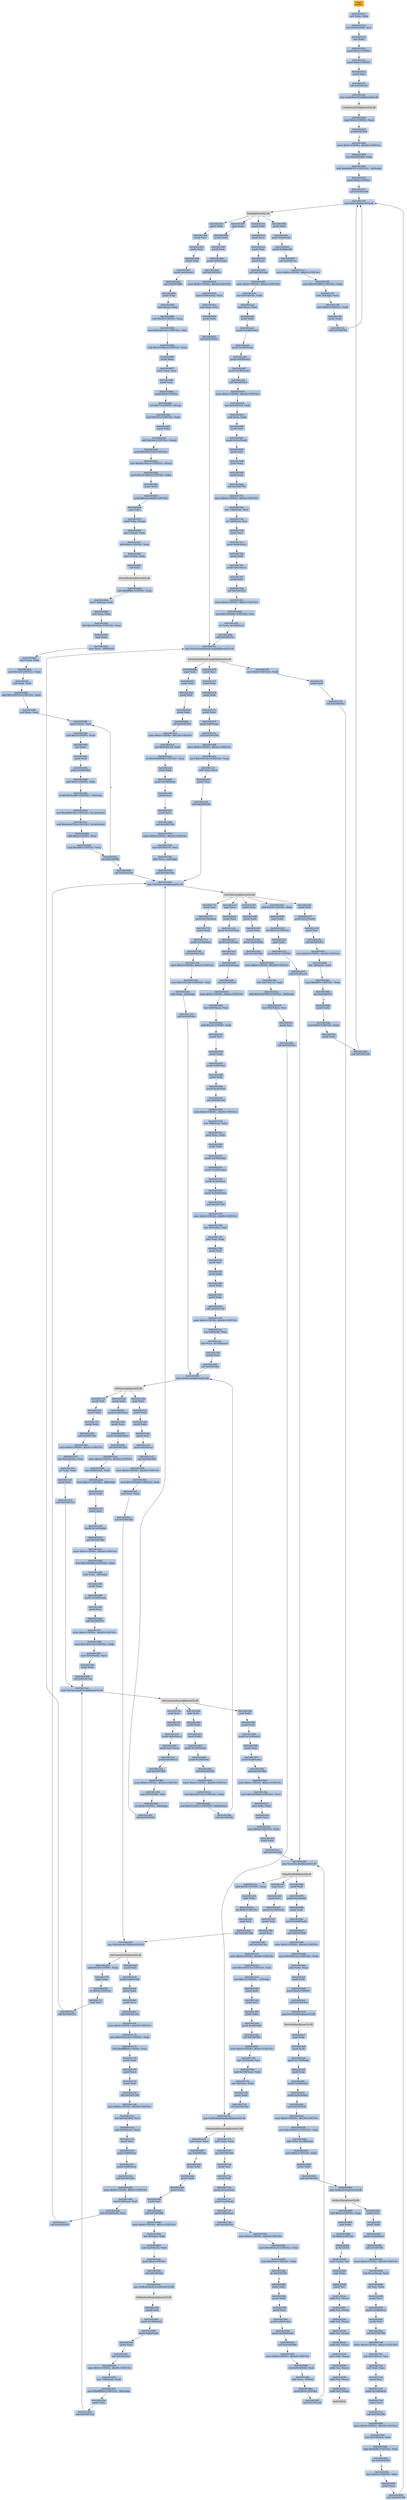 digraph G {
node[shape=rectangle,style=filled,fillcolor=lightsteelblue,color=lightsteelblue]
bgcolor="transparent"
a0x01001010pusha_[label="start\npusha ",color="lightgrey",fillcolor="orange"];
a0x01001011xorl_ebx_ebx[label="0x01001011\nxorl %ebx, %ebx"];
a0x01001013leal_0x01003000_esi[label="0x01001013\nleal 0x01003000, %esi"];
a0x01001019incl_ebx[label="0x01001019\nincl %ebx"];
a0x0100101apushl_0x2UINT8[label="0x0100101a\npushl $0x2<UINT8>"];
a0x0100101cpushl_0x0UINT8[label="0x0100101c\npushl $0x0<UINT8>"];
a0x0100101epushl_esi[label="0x0100101e\npushl %esi"];
a0x0100101fcall_0x010012fc[label="0x0100101f\ncall 0x010012fc"];
a0x010012fcjmp_LoadLibraryExA_kernel32_dll[label="0x010012fc\njmp LoadLibraryExA@kernel32.dll"];
LoadLibraryExA_kernel32_dll[label="LoadLibraryExA@kernel32.dll",color="lightgrey",fillcolor="lightgrey"];
a0x01001024cmpl_0x3UINT8_eax[label="0x01001024\ncmpl $0x3<UINT8>, %eax"];
a0x01001027jg_0x01001404[label="0x01001027\njg 0x01001404"];
a0x01001404enter_0x0UINT8_0x60UINT16[label="0x01001404\nenter $0x0<UINT8>, $0x60<UINT16>"];
a0x01001408leal_0x01003008_ebx[label="0x01001408\nleal 0x01003008, %ebx"];
a0x0100140eaddl_0xd6f86767UINT32__24ebp_[label="0x0100140e\naddl $0xd6f86767<UINT32>, -24(%ebp)"];
a0x01001415pushl_0x0UINT8[label="0x01001415\npushl $0x0<UINT8>"];
a0x01001417call_0x01001304[label="0x01001417\ncall 0x01001304"];
a0x01001304jmp_lstrlenA_kernel32_dll[label="0x01001304\njmp lstrlenA@kernel32.dll"];
lstrlen_kernel32_dll[label="lstrlen@kernel32.dll",color="lightgrey",fillcolor="lightgrey"];
a0x0100141cpushl_ebx[label="0x0100141c\npushl %ebx"];
a0x0100141dpushl_ecx[label="0x0100141d\npushl %ecx"];
a0x0100141epushl_esi[label="0x0100141e\npushl %esi"];
a0x0100141fpushl_ecx[label="0x0100141f\npushl %ecx"];
a0x01001420call_0x01001a98[label="0x01001420\ncall 0x01001a98"];
a0x01001a98enter_0x0UINT8_0x2cUINT16[label="0x01001a98\nenter $0x0<UINT8>, $0x2c<UINT16>"];
a0x01001a9cleal_0x0100316c_edx[label="0x01001a9c\nleal 0x0100316c, %edx"];
a0x01001aa2movl_ecx_eax[label="0x01001aa2\nmovl %ecx, %eax"];
a0x01001aa4pushl_edx[label="0x01001aa4\npushl %edx"];
a0x01001aa5pushl_0x1d4edx_[label="0x01001aa5\npushl 0x1d4(%edx)"];
a0x01001aabpushl_0x1f8edx_[label="0x01001aab\npushl 0x1f8(%edx)"];
a0x01001ab1pushl_0xb0edx_[label="0x01001ab1\npushl 0xb0(%edx)"];
a0x01001ab7pushl_0x1f8edx_[label="0x01001ab7\npushl 0x1f8(%edx)"];
a0x01001abdcall_0x010016c4[label="0x01001abd\ncall 0x010016c4"];
a0x010016c4enter_0x0UINT8_0x24UINT16[label="0x010016c4\nenter $0x0<UINT8>, $0x24<UINT16>"];
a0x010016c8leal_0x010031e4_edi[label="0x010016c8\nleal 0x010031e4, %edi"];
a0x010016ceandl_eax_edx[label="0x010016ce\nandl %eax, %edx"];
a0x010016d0pushl_edi[label="0x010016d0\npushl %edi"];
a0x010016d1pushl_0x14cedi_[label="0x010016d1\npushl 0x14c(%edi)"];
a0x010016d7pushl_esi[label="0x010016d7\npushl %esi"];
a0x010016d8pushl_eax[label="0x010016d8\npushl %eax"];
a0x010016d9pushl_eax[label="0x010016d9\npushl %eax"];
a0x010016dacall_0x0100179c[label="0x010016da\ncall 0x0100179c"];
a0x0100179center_0x0UINT8_0x4cUINT16[label="0x0100179c\nenter $0x0<UINT8>, $0x4c<UINT16>"];
a0x010017a0leal__180edi__ecx[label="0x010017a0\nleal -180(%edi), %ecx"];
a0x010017a6orl__36ecx__esi[label="0x010017a6\norl -36(%ecx), %esi"];
a0x010017a9pushl_ecx[label="0x010017a9\npushl %ecx"];
a0x010017aapushl_0x84ecx_[label="0x010017aa\npushl 0x84(%ecx)"];
a0x010017b0pushl_edi[label="0x010017b0\npushl %edi"];
a0x010017b1pushl_0xbcecx_[label="0x010017b1\npushl 0xbc(%ecx)"];
a0x010017b7pushl_edi[label="0x010017b7\npushl %edi"];
a0x010017b8call_0x0100125c[label="0x010017b8\ncall 0x0100125c"];
a0x0100125center_0x0UINT8_0x5cUINT16[label="0x0100125c\nenter $0x0<UINT8>, $0x5c<UINT16>"];
a0x01001260movl_0x100306cUINT32_esi[label="0x01001260\nmovl $0x100306c<UINT32>, %esi"];
a0x01001265orl_edx_0x100esi_[label="0x01001265\norl %edx, 0x100(%esi)"];
a0x0100126bcall_0x0100151c[label="0x0100126b\ncall 0x0100151c"];
a0x0100151cjmp_GetSystemDefaultLangID_kernel32_dll[label="0x0100151c\njmp GetSystemDefaultLangID@kernel32.dll"];
GetSystemDefaultLangID_kernel32_dll[label="GetSystemDefaultLangID@kernel32.dll",color="lightgrey",fillcolor="lightgrey"];
a0x01001270pushl_esi[label="0x01001270\npushl %esi"];
a0x01001271pushl_ebx[label="0x01001271\npushl %ebx"];
a0x01001272pushl_edi[label="0x01001272\npushl %edi"];
a0x01001273pushl_ebx[label="0x01001273\npushl %ebx"];
a0x01001274pushl_0xf0esi_[label="0x01001274\npushl 0xf0(%esi)"];
a0x0100127acall_0x01001a08[label="0x0100127a\ncall 0x01001a08"];
a0x01001a08enter_0x0UINT8_0x2cUINT16[label="0x01001a08\nenter $0x0<UINT8>, $0x2c<UINT16>"];
a0x01001a0cmovl_0x100314cUINT32_eax[label="0x01001a0c\nmovl $0x100314c<UINT32>, %eax"];
a0x01001a11sbbl_eax_ecx[label="0x01001a11\nsbbl %eax, %ecx"];
a0x01001a13pushl_eax[label="0x01001a13\npushl %eax"];
a0x01001a14call_0x01001030[label="0x01001a14\ncall 0x01001030"];
a0x01001030jmp_GetTickCount_kernel32_dll[label="0x01001030\njmp GetTickCount@kernel32.dll"];
GetTickCount_kernel32_dll[label="GetTickCount@kernel32.dll",color="lightgrey",fillcolor="lightgrey"];
a0x01001a19popl_eax[label="0x01001a19\npopl %eax"];
a0x01001a1apushl_eax[label="0x01001a1a\npushl %eax"];
a0x01001a1bpushl_0x10ceax_[label="0x01001a1b\npushl 0x10c(%eax)"];
a0x01001a21pushl_0xdceax_[label="0x01001a21\npushl 0xdc(%eax)"];
a0x01001a27pushl_esi[label="0x01001a27\npushl %esi"];
a0x01001a28pushl_0x5ceax_[label="0x01001a28\npushl 0x5c(%eax)"];
a0x01001a2bcall_0x010010c4[label="0x01001a2b\ncall 0x010010c4"];
a0x010010c4enter_0x0UINT8_0x4cUINT16[label="0x010010c4\nenter $0x0<UINT8>, $0x4c<UINT16>"];
a0x010010c8leal_0x94eax__esi[label="0x010010c8\nleal 0x94(%eax), %esi"];
a0x010010ceaddl_0x16UINT8_edi[label="0x010010ce\naddl $0x16<UINT8>, %edi"];
a0x010010d1pushl_esi[label="0x010010d1\npushl %esi"];
a0x010010d2pushl_edx[label="0x010010d2\npushl %edx"];
a0x010010d3pushl_0xf0esi_[label="0x010010d3\npushl 0xf0(%esi)"];
a0x010010d9pushl_edi[label="0x010010d9\npushl %edi"];
a0x010010dapushl_0xe4esi_[label="0x010010da\npushl 0xe4(%esi)"];
a0x010010e0call_0x01001534[label="0x010010e0\ncall 0x01001534"];
a0x01001534enter_0x0UINT8_0x50UINT16[label="0x01001534\nenter $0x0<UINT8>, $0x50<UINT16>"];
a0x01001538leal__396esi__ebx[label="0x01001538\nleal -396(%esi), %ebx"];
a0x0100153emovl_ecx_edx[label="0x0100153e\nmovl %ecx, %edx"];
a0x01001540pushl_ebx[label="0x01001540\npushl %ebx"];
a0x01001541pushl_0x198ebx_[label="0x01001541\npushl 0x198(%ebx)"];
a0x01001547pushl_0x104ebx_[label="0x01001547\npushl 0x104(%ebx)"];
a0x0100154dpushl_0x34ebx_[label="0x0100154d\npushl 0x34(%ebx)"];
a0x01001550pushl_0x1b4ebx_[label="0x01001550\npushl 0x1b4(%ebx)"];
a0x01001556call_0x01001354[label="0x01001556\ncall 0x01001354"];
a0x01001354enter_0x0UINT8_0x50UINT16[label="0x01001354\nenter $0x0<UINT8>, $0x50<UINT16>"];
a0x01001358leal__80ebx__edi[label="0x01001358\nleal -80(%ebx), %edi"];
a0x0100135badcl_edi_edx[label="0x0100135b\nadcl %edi, %edx"];
a0x0100135dpushl_edi[label="0x0100135d\npushl %edi"];
a0x0100135epushl_esi[label="0x0100135e\npushl %esi"];
a0x0100135fpushl_edx[label="0x0100135f\npushl %edx"];
a0x01001360pushl_ebx[label="0x01001360\npushl %ebx"];
a0x01001361pushl_ebx[label="0x01001361\npushl %ebx"];
a0x01001362call_0x010011a8[label="0x01001362\ncall 0x010011a8"];
a0x010011a8enter_0x0UINT8_0x30UINT16[label="0x010011a8\nenter $0x0<UINT8>, $0x30<UINT16>"];
a0x010011acleal_0x8edi__eax[label="0x010011ac\nleal 0x8(%edi), %eax"];
a0x010011afadcl_ecx_0x144eax_[label="0x010011af\nadcl %ecx, 0x144(%eax)"];
a0x010011b5pushl_eax[label="0x010011b5\npushl %eax"];
a0x010011b6call_0x0100180c[label="0x010011b6\ncall 0x0100180c"];
a0x0100180cjmp_GetVersion_kernel32_dll[label="0x0100180c\njmp GetVersion@kernel32.dll"];
GetVersion_kernel32_dll[label="GetVersion@kernel32.dll",color="lightgrey",fillcolor="lightgrey"];
a0x010011bbpopl_eax[label="0x010011bb\npopl %eax"];
a0x010011bcpushl_eax[label="0x010011bc\npushl %eax"];
a0x010011bdpushl_ebx[label="0x010011bd\npushl %ebx"];
a0x010011bepushl_esi[label="0x010011be\npushl %esi"];
a0x010011bfpushl_0xfceax_[label="0x010011bf\npushl 0xfc(%eax)"];
a0x010011c5call_0x01001498[label="0x010011c5\ncall 0x01001498"];
a0x01001498enter_0x0UINT8_0x60UINT16[label="0x01001498\nenter $0x0<UINT8>, $0x60<UINT16>"];
a0x0100149cmovl_0x10030a8UINT32_edi[label="0x0100149c\nmovl $0x10030a8<UINT32>, %edi"];
a0x010014a1andl_edi_edx[label="0x010014a1\nandl %edi, %edx"];
a0x010014a3call_0x010013b4[label="0x010014a3\ncall 0x010013b4"];
a0x010013b4jmp_GetConsoleCP_kernel32_dll[label="0x010013b4\njmp GetConsoleCP@kernel32.dll"];
GetConsoleCP_kernel32_dll[label="GetConsoleCP@kernel32.dll",color="lightgrey",fillcolor="lightgrey"];
a0x010014a8pushl_edi[label="0x010014a8\npushl %edi"];
a0x010014a9pushl_0xa8edi_[label="0x010014a9\npushl 0xa8(%edi)"];
a0x010014afpushl_ebx[label="0x010014af\npushl %ebx"];
a0x010014b0pushl_ecx[label="0x010014b0\npushl %ecx"];
a0x010014b1call_0x0100116c[label="0x010014b1\ncall 0x0100116c"];
a0x0100116center_0x0UINT8_0x50UINT16[label="0x0100116c\nenter $0x0<UINT8>, $0x50<UINT16>"];
a0x01001170movl_0x10031a0UINT32_edx[label="0x01001170\nmovl $0x10031a0<UINT32>, %edx"];
a0x01001175sbbl_0xffffffe8UINT8_eax[label="0x01001175\nsbbl $0xffffffe8<UINT8>, %eax"];
a0x01001178pushl_edx[label="0x01001178\npushl %edx"];
a0x01001179pushl_ecx[label="0x01001179\npushl %ecx"];
a0x0100117apushl_edi[label="0x0100117a\npushl %edi"];
a0x0100117bcall_0x01001108[label="0x0100117b\ncall 0x01001108"];
a0x01001108enter_0x0UINT8_0x40UINT16[label="0x01001108\nenter $0x0<UINT8>, $0x40<UINT16>"];
a0x0100110cleal_0x01003034_esi[label="0x0100110c\nleal 0x01003034, %esi"];
a0x01001112sbbl_0xb0esi__edx[label="0x01001112\nsbbl 0xb0(%esi), %edx"];
a0x01001118pushl_esi[label="0x01001118\npushl %esi"];
a0x01001119pushl_0xf0esi_[label="0x01001119\npushl 0xf0(%esi)"];
a0x0100111fpushl_0x68esi_[label="0x0100111f\npushl 0x68(%esi)"];
a0x01001122call_0x01001a64[label="0x01001122\ncall 0x01001a64"];
a0x01001a64enter_0x0UINT8_0x5cUINT16[label="0x01001a64\nenter $0x0<UINT8>, $0x5c<UINT16>"];
a0x01001a68leal_0x30esi__edi[label="0x01001a68\nleal 0x30(%esi), %edi"];
a0x01001a6bxorl_0x100edi__ecx[label="0x01001a6b\nxorl 0x100(%edi), %ecx"];
a0x01001a71call_0x01001030[label="0x01001a71\ncall 0x01001030"];
a0x01001a76pushl_edi[label="0x01001a76\npushl %edi"];
a0x01001a77pushl_0x1ecedi_[label="0x01001a77\npushl 0x1ec(%edi)"];
a0x01001a7dpushl_esi[label="0x01001a7d\npushl %esi"];
a0x01001a7ecall_0x0100107c[label="0x01001a7e\ncall 0x0100107c"];
a0x0100107center_0x0UINT8_0x60UINT16[label="0x0100107c\nenter $0x0<UINT8>, $0x60<UINT16>"];
a0x01001080leal__20edi__edx[label="0x01001080\nleal -20(%edi), %edx"];
a0x01001083cmpl_0xbfd7UINT32_edx[label="0x01001083\ncmpl $0xbfd7<UINT32>, %edx"];
a0x01001089jbe_0x0100107f[label="0x01001089\njbe 0x0100107f"];
a0x0100108bpushl_edx[label="0x0100108b\npushl %edx"];
a0x0100108cmovl_0x0UINT32_edx[label="0x0100108c\nmovl $0x0<UINT32>, %edx"];
a0x01001091pushl_edx[label="0x01001091\npushl %edx"];
a0x01001092call_0x01001304[label="0x01001092\ncall 0x01001304"];
a0x01001097popl_edx[label="0x01001097\npopl %edx"];
a0x01001098pushl_edx[label="0x01001098\npushl %edx"];
a0x01001099pushl_eax[label="0x01001099\npushl %eax"];
a0x0100109apushl_0x90edx_[label="0x0100109a\npushl 0x90(%edx)"];
a0x010010a0call_0x01001814[label="0x010010a0\ncall 0x01001814"];
a0x01001814enter_0x0UINT8_0x24UINT16[label="0x01001814\nenter $0x0<UINT8>, $0x24<UINT16>"];
a0x01001818leal_0x160edx__eax[label="0x01001818\nleal 0x160(%edx), %eax"];
a0x0100181exorl_eax_ecx[label="0x0100181e\nxorl %eax, %ecx"];
a0x01001820pushl_eax[label="0x01001820\npushl %eax"];
a0x01001821call_0x0100151c[label="0x01001821\ncall 0x0100151c"];
a0x01001826popl_eax[label="0x01001826\npopl %eax"];
a0x01001827pushl_eax[label="0x01001827\npushl %eax"];
a0x01001828pushl_edi[label="0x01001828\npushl %edi"];
a0x01001829pushl_edx[label="0x01001829\npushl %edx"];
a0x0100182acall_0x010012c0[label="0x0100182a\ncall 0x010012c0"];
a0x010012c0enter_0x0UINT8_0x34UINT16[label="0x010012c0\nenter $0x0<UINT8>, $0x34<UINT16>"];
a0x010012c4leal_0x010031e4_edi[label="0x010012c4\nleal 0x010031e4, %edi"];
a0x010012caorl_0x36360998UINT32_eax[label="0x010012ca\norl $0x36360998<UINT32>, %eax"];
a0x010012cfpushl_edi[label="0x010012cf\npushl %edi"];
a0x010012d0pushl_0x138edi_[label="0x010012d0\npushl 0x138(%edi)"];
a0x010012d6pushl_esi[label="0x010012d6\npushl %esi"];
a0x010012d7pushl_ecx[label="0x010012d7\npushl %ecx"];
a0x010012d8call_0x01001760[label="0x010012d8\ncall 0x01001760"];
a0x01001760enter_0x0UINT8_0x28UINT16[label="0x01001760\nenter $0x0<UINT8>, $0x28<UINT16>"];
a0x01001764leal_0x01003174_esi[label="0x01001764\nleal 0x01003174, %esi"];
a0x0100176asbbl_ecx__32ebp_[label="0x0100176a\nsbbl %ecx, -32(%ebp)"];
a0x0100176dcall_0x01001030[label="0x0100176d\ncall 0x01001030"];
a0x01001772pushl_esi[label="0x01001772\npushl %esi"];
a0x01001773pushl_0x138esi_[label="0x01001773\npushl 0x138(%esi)"];
a0x01001779pushl_edx[label="0x01001779\npushl %edx"];
a0x0100177apushl_0x15cesi_[label="0x0100177a\npushl 0x15c(%esi)"];
a0x01001780call_0x01001144[label="0x01001780\ncall 0x01001144"];
a0x01001144enter_0x0UINT8_0x2cUINT16[label="0x01001144\nenter $0x0<UINT8>, $0x2c<UINT16>"];
a0x01001148movl_0x1003194UINT32_edi[label="0x01001148\nmovl $0x1003194<UINT32>, %edi"];
a0x0100114dsbbl_edx__24ebp_[label="0x0100114d\nsbbl %edx, -24(%ebp)"];
a0x01001150call_0x0100180c[label="0x01001150\ncall 0x0100180c"];
a0x01001155pushl_edi[label="0x01001155\npushl %edi"];
a0x01001156pushl_ebx[label="0x01001156\npushl %ebx"];
a0x01001157pushl_edx[label="0x01001157\npushl %edx"];
a0x01001158call_0x0100130c[label="0x01001158\ncall 0x0100130c"];
a0x0100130center_0x0UINT8_0x4cUINT16[label="0x0100130c\nenter $0x0<UINT8>, $0x4c<UINT16>"];
a0x01001310leal_0x010030ac_ecx[label="0x01001310\nleal 0x010030ac, %ecx"];
a0x01001316orl_eax_edx[label="0x01001316\norl %eax, %edx"];
a0x01001318pushl_ecx[label="0x01001318\npushl %ecx"];
a0x01001319call_0x010011e4[label="0x01001319\ncall 0x010011e4"];
a0x010011e4jmp_GetCommandLineA_kernel32_dll[label="0x010011e4\njmp GetCommandLineA@kernel32.dll"];
GetCommandLineA_kernel32_dll[label="GetCommandLineA@kernel32.dll",color="lightgrey",fillcolor="lightgrey"];
a0x0100131epopl_ecx[label="0x0100131e\npopl %ecx"];
a0x0100131fpushl_ecx[label="0x0100131f\npushl %ecx"];
a0x01001320pushl_0x9cecx_[label="0x01001320\npushl 0x9c(%ecx)"];
a0x01001326pushl_0xccecx_[label="0x01001326\npushl 0xcc(%ecx)"];
a0x0100132cpushl_0xfcecx_[label="0x0100132c\npushl 0xfc(%ecx)"];
a0x01001332call_0x01001384[label="0x01001332\ncall 0x01001384"];
a0x01001384enter_0x0UINT8_0x54UINT16[label="0x01001384\nenter $0x0<UINT8>, $0x54<UINT16>"];
a0x01001388leal_0x010030fc_edi[label="0x01001388\nleal 0x010030fc, %edi"];
a0x0100138eorl_0x8UINT8__40ebp_[label="0x0100138e\norl $0x8<UINT8>, -40(%ebp)"];
a0x01001392call_0x01001030[label="0x01001392\ncall 0x01001030"];
a0x01001397pushl_edi[label="0x01001397\npushl %edi"];
a0x01001398pushl_edx[label="0x01001398\npushl %edx"];
a0x01001399pushl_eax[label="0x01001399\npushl %eax"];
a0x0100139apushl_0xe4edi_[label="0x0100139a\npushl 0xe4(%edi)"];
a0x010013a0call_0x010019b8[label="0x010013a0\ncall 0x010019b8"];
a0x010019b8enter_0x0UINT8_0x58UINT16[label="0x010019b8\nenter $0x0<UINT8>, $0x58<UINT16>"];
a0x010019bcleal_0x010031c4_ebx[label="0x010019bc\nleal 0x010031c4, %ebx"];
a0x010019c2addl_0x27c657b6UINT32__80ebx_[label="0x010019c2\naddl $0x27c657b6<UINT32>, -80(%ebx)"];
a0x010019c9leal__452ebx__esi[label="0x010019c9\nleal -452(%ebx), %esi"];
a0x010019cfpushl_esi[label="0x010019cf\npushl %esi"];
a0x010019d0call_0x0100152c[label="0x010019d0\ncall 0x0100152c"];
a0x0100152cjmp_GetModuleHandleA_kernel32_dll[label="0x0100152c\njmp GetModuleHandleA@kernel32.dll"];
GetModuleHandleA_kernel32_dll[label="GetModuleHandleA@kernel32.dll",color="lightgrey",fillcolor="lightgrey"];
a0x010019d5testl_eax_eax[label="0x010019d5\ntestl %eax, %eax"];
a0x010019d7jne_0x010019ca[label="0x010019d7\njne 0x010019ca"];
a0x010019d9pushl_ebx[label="0x010019d9\npushl %ebx"];
a0x010019dapushl_edx[label="0x010019da\npushl %edx"];
a0x010019dbpushl_ecx[label="0x010019db\npushl %ecx"];
a0x010019dcpushl_esi[label="0x010019dc\npushl %esi"];
a0x010019ddcall_0x01001680[label="0x010019dd\ncall 0x01001680"];
a0x01001680enter_0x0UINT8_0x1cUINT16[label="0x01001680\nenter $0x0<UINT8>, $0x1c<UINT16>"];
a0x01001684leal__8ebx__edi[label="0x01001684\nleal -8(%ebx), %edi"];
a0x01001687subl_0x24edi__ebx[label="0x01001687\nsubl 0x24(%edi), %ebx"];
a0x0100168apushl_0x0UINT8[label="0x0100168a\npushl $0x0<UINT8>"];
a0x0100168ccall_0x0100143c[label="0x0100168c\ncall 0x0100143c"];
a0x0100143cjmp_GetKeyboardLayout_user32_dll[label="0x0100143c\njmp GetKeyboardLayout@user32.dll"];
GetKeyboardLayout_user32_dll[label="GetKeyboardLayout@user32.dll",color="lightgrey",fillcolor="lightgrey"];
a0x01001691pushl_edi[label="0x01001691\npushl %edi"];
a0x01001692pushl_0x190edi_[label="0x01001692\npushl 0x190(%edi)"];
a0x01001698pushl_0xd4edi_[label="0x01001698\npushl 0xd4(%edi)"];
a0x0100169epushl_eax[label="0x0100169e\npushl %eax"];
a0x0100169fcall_0x0100144c[label="0x0100169f\ncall 0x0100144c"];
a0x0100144center_0x0UINT8_0x50UINT16[label="0x0100144c\nenter $0x0<UINT8>, $0x50<UINT16>"];
a0x01001450leal__100edi__edx[label="0x01001450\nleal -100(%edi), %edx"];
a0x01001453movl_0xffffffb2UINT32__80ebp_[label="0x01001453\nmovl $0xffffffb2<UINT32>, -80(%ebp)"];
a0x0100145apushl_edx[label="0x0100145a\npushl %edx"];
a0x0100145bcall_0x010011e4[label="0x0100145b\ncall 0x010011e4"];
a0x01001460popl_edx[label="0x01001460\npopl %edx"];
a0x01001461pushl_edx[label="0x01001461\npushl %edx"];
a0x01001462pushl_ebx[label="0x01001462\npushl %ebx"];
a0x01001463pushl_0x150edx_[label="0x01001463\npushl 0x150(%edx)"];
a0x01001469pushl_0x24edx_[label="0x01001469\npushl 0x24(%edx)"];
a0x0100146ccall_0x01001038[label="0x0100146c\ncall 0x01001038"];
a0x01001038enter_0x0UINT8_0x60UINT16[label="0x01001038\nenter $0x0<UINT8>, $0x60<UINT16>"];
a0x0100103cmovl_0x100315cUINT32_ebx[label="0x0100103c\nmovl $0x100315c<UINT32>, %ebx"];
a0x01001041xorl_0xb7ec461cUINT32_0x80ebx_[label="0x01001041\nxorl $0xb7ec461c<UINT32>, 0x80(%ebx)"];
a0x0100104bcall_0x0100180c[label="0x0100104b\ncall 0x0100180c"];
a0x01001050pushl_ebx[label="0x01001050\npushl %ebx"];
a0x01001051pushl_0x38ebx_[label="0x01001051\npushl 0x38(%ebx)"];
a0x01001054pushl_ecx[label="0x01001054\npushl %ecx"];
a0x01001055pushl_0x1b8ebx_[label="0x01001055\npushl 0x1b8(%ebx)"];
a0x0100105bcall_0x01001224[label="0x0100105b\ncall 0x01001224"];
a0x01001224enter_0x0UINT8_0x60UINT16[label="0x01001224\nenter $0x0<UINT8>, $0x60<UINT16>"];
a0x01001228leal_0x60ebx__edx[label="0x01001228\nleal 0x60(%ebx), %edx"];
a0x0100122bmovl_0x31UINT32__88ebp_[label="0x0100122b\nmovl $0x31<UINT32>, -88(%ebp)"];
a0x01001232pushl_edx[label="0x01001232\npushl %edx"];
a0x01001233pushl_ecx[label="0x01001233\npushl %ecx"];
a0x01001234pushl_0x1dcedx_[label="0x01001234\npushl 0x1dc(%edx)"];
a0x0100123acall_0x0100128c[label="0x0100123a\ncall 0x0100128c"];
a0x0100128center_0x0UINT8_0x40UINT16[label="0x0100128c\nenter $0x0<UINT8>, $0x40<UINT16>"];
a0x01001290movl_0x1003044UINT32_eax[label="0x01001290\nmovl $0x1003044<UINT32>, %eax"];
a0x01001295andl_ebx__28ebp_[label="0x01001295\nandl %ebx, -28(%ebp)"];
a0x01001298pushl_eax[label="0x01001298\npushl %eax"];
a0x01001299pushl_0x1b4eax_[label="0x01001299\npushl 0x1b4(%eax)"];
a0x0100129fpushl_ecx[label="0x0100129f\npushl %ecx"];
a0x010012a0call_0x0100157c[label="0x010012a0\ncall 0x0100157c"];
a0x0100157center_0x0UINT8_0x40UINT16[label="0x0100157c\nenter $0x0<UINT8>, $0x40<UINT16>"];
a0x01001580movl_0x1003150UINT32_edx[label="0x01001580\nmovl $0x1003150<UINT32>, %edx"];
a0x01001585movl_0x6cedx__ecx[label="0x01001585\nmovl 0x6c(%edx), %ecx"];
a0x01001588pushl_edx[label="0x01001588\npushl %edx"];
a0x01001589call_0x010011e4[label="0x01001589\ncall 0x010011e4"];
a0x0100158epopl_edx[label="0x0100158e\npopl %edx"];
a0x0100158fpushl_edx[label="0x0100158f\npushl %edx"];
a0x01001590pushl_0x1c0edx_[label="0x01001590\npushl 0x1c0(%edx)"];
a0x01001596pushl_edi[label="0x01001596\npushl %edi"];
a0x01001597pushl_0xa8edx_[label="0x01001597\npushl 0xa8(%edx)"];
a0x0100159dcall_0x010015b8[label="0x0100159d\ncall 0x010015b8"];
a0x010015b8enter_0x0UINT8_0x5cUINT16[label="0x010015b8\nenter $0x0<UINT8>, $0x5c<UINT16>"];
a0x010015bcmovl_0x10030d0UINT32_ecx[label="0x010015bc\nmovl $0x10030d0<UINT32>, %ecx"];
a0x010015c1adcl_ebx_edx[label="0x010015c1\nadcl %ebx, %edx"];
a0x010015c3pushl_ecx[label="0x010015c3\npushl %ecx"];
a0x010015c4movl_0x0UINT32_edx[label="0x010015c4\nmovl $0x0<UINT32>, %edx"];
a0x010015c9pushl_edx[label="0x010015c9\npushl %edx"];
a0x010015cacall_0x01001a44[label="0x010015ca\ncall 0x01001a44"];
a0x01001a44jmp_CloseHandle_kernel32_dll[label="0x01001a44\njmp CloseHandle@kernel32.dll"];
CloseHandle_kernel32_dll[label="CloseHandle@kernel32.dll",color="lightgrey",fillcolor="lightgrey"];
a0x010015cfpopl_ecx[label="0x010015cf\npopl %ecx"];
a0x010015d0pushl_ecx[label="0x010015d0\npushl %ecx"];
a0x010015d1pushl_0x134ecx_[label="0x010015d1\npushl 0x134(%ecx)"];
a0x010015d7pushl_edi[label="0x010015d7\npushl %edi"];
a0x010015d8pushl_esi[label="0x010015d8\npushl %esi"];
a0x010015d9call_0x010013c4[label="0x010015d9\ncall 0x010013c4"];
a0x010013c4enter_0x0UINT8_0x40UINT16[label="0x010013c4\nenter $0x0<UINT8>, $0x40<UINT16>"];
a0x010013c8movl_0x100315cUINT32_edi[label="0x010013c8\nmovl $0x100315c<UINT32>, %edi"];
a0x010013cdxorl_0x11UINT8__12ebp_[label="0x010013cd\nxorl $0x11<UINT8>, -12(%ebp)"];
a0x010013d1pushl_edi[label="0x010013d1\npushl %edi"];
a0x010013d2pushl_esi[label="0x010013d2\npushl %esi"];
a0x010013d3pushl_ebx[label="0x010013d3\npushl %ebx"];
a0x010013d4pushl_0xa0edi_[label="0x010013d4\npushl 0xa0(%edi)"];
a0x010013dacall_0x010016fc[label="0x010013da\ncall 0x010016fc"];
a0x010016fcenter_0x0UINT8_0x4cUINT16[label="0x010016fc\nenter $0x0<UINT8>, $0x4c<UINT16>"];
a0x01001700leal__252edi__esi[label="0x01001700\nleal -252(%edi), %esi"];
a0x01001706subl_0x100esi__ebx[label="0x01001706\nsubl 0x100(%esi), %ebx"];
a0x0100170cleal__96esi__ebx[label="0x0100170c\nleal -96(%esi), %ebx"];
a0x0100170fpushl_ebx[label="0x0100170f\npushl %ebx"];
a0x01001710call_0x0100152c[label="0x01001710\ncall 0x0100152c"];
a0x01001715testl_eax_eax[label="0x01001715\ntestl %eax, %eax"];
a0x01001717jne_0x0100170d[label="0x01001717\njne 0x0100170d"];
a0x01001719pushl_esi[label="0x01001719\npushl %esi"];
a0x0100171apushl_edi[label="0x0100171a\npushl %edi"];
a0x0100171bpushl_0x1acesi_[label="0x0100171b\npushl 0x1ac(%esi)"];
a0x01001721pushl_0xccesi_[label="0x01001721\npushl 0xcc(%esi)"];
a0x01001727pushl_0xf4esi_[label="0x01001727\npushl 0xf4(%esi)"];
a0x0100172dcall_0x0100193c[label="0x0100172d\ncall 0x0100193c"];
a0x0100193center_0x0UINT8_0x24UINT16[label="0x0100193c\nenter $0x0<UINT8>, $0x24<UINT16>"];
a0x01001940movl_0x10031a0UINT32_ebx[label="0x01001940\nmovl $0x10031a0<UINT32>, %ebx"];
a0x01001945cmpl_0x64e9UINT32_ebx[label="0x01001945\ncmpl $0x64e9<UINT32>, %ebx"];
a0x0100194bjb_0x0100193f[label="0x0100194b\njb 0x0100193f"];
a0x0100194dpushl_ebx[label="0x0100194d\npushl %ebx"];
a0x0100194epushl_edx[label="0x0100194e\npushl %edx"];
a0x0100194fpushl_ecx[label="0x0100194f\npushl %ecx"];
a0x01001950pushl_0x80ebx_[label="0x01001950\npushl 0x80(%ebx)"];
a0x01001956pushl_0x190ebx_[label="0x01001956\npushl 0x190(%ebx)"];
a0x0100195ccall_0x01001980[label="0x0100195c\ncall 0x01001980"];
a0x01001980enter_0x0UINT8_0x24UINT16[label="0x01001980\nenter $0x0<UINT8>, $0x24<UINT16>"];
a0x01001984leal_0x01003040_edi[label="0x01001984\nleal 0x01003040, %edi"];
a0x0100198asubl_eax__4edi_[label="0x0100198a\nsubl %eax, -4(%edi)"];
a0x0100198dpushl_0x0UINT8[label="0x0100198d\npushl $0x0<UINT8>"];
a0x0100198fcall_0x01001a44[label="0x0100198f\ncall 0x01001a44"];
a0x01001994pushl_edi[label="0x01001994\npushl %edi"];
a0x01001995pushl_0xccedi_[label="0x01001995\npushl 0xcc(%edi)"];
a0x0100199bpushl_edx[label="0x0100199b\npushl %edx"];
a0x0100199cpushl_0x164edi_[label="0x0100199c\npushl 0x164(%edi)"];
a0x010019a2call_0x010014d4[label="0x010019a2\ncall 0x010014d4"];
a0x010014d4enter_0x0UINT8_0x20UINT16[label="0x010014d4\nenter $0x0<UINT8>, $0x20<UINT16>"];
a0x010014d8movl_0x100312cUINT32_edx[label="0x010014d8\nmovl $0x100312c<UINT32>, %edx"];
a0x010014ddsbbl_ebx_eax[label="0x010014dd\nsbbl %ebx, %eax"];
a0x010014dfpushl_edx[label="0x010014df\npushl %edx"];
a0x010014e0pushl_0x0UINT8[label="0x010014e0\npushl $0x0<UINT8>"];
a0x010014e2call_0x010014c4[label="0x010014e2\ncall 0x010014c4"];
a0x010014c4jmp_DestroyMenu_user32_dll[label="0x010014c4\njmp DestroyMenu@user32.dll"];
DestroyMenu_user32_dll[label="DestroyMenu@user32.dll",color="lightgrey",fillcolor="lightgrey"];
a0x010014e7popl_edx[label="0x010014e7\npopl %edx"];
a0x010014e8pushl_edx[label="0x010014e8\npushl %edx"];
a0x010014e9pushl_0x170edx_[label="0x010014e9\npushl 0x170(%edx)"];
a0x010014efpushl_esi[label="0x010014ef\npushl %esi"];
a0x010014f0pushl_0x28edx_[label="0x010014f0\npushl 0x28(%edx)"];
a0x010014f3pushl_0x24edx_[label="0x010014f3\npushl 0x24(%edx)"];
a0x010014f6call_0x01001634[label="0x010014f6\ncall 0x01001634"];
a0x01001634enter_0x0UINT8_0x38UINT16[label="0x01001634\nenter $0x0<UINT8>, $0x38<UINT16>"];
a0x01001638movl_0x1003010UINT32_esi[label="0x01001638\nmovl $0x1003010<UINT32>, %esi"];
a0x0100163daddl_ebx_0x1d0esi_[label="0x0100163d\naddl %ebx, 0x1d0(%esi)"];
a0x01001643movl_0x0UINT32_ebx[label="0x01001643\nmovl $0x0<UINT32>, %ebx"];
a0x01001648pushl_ebx[label="0x01001648\npushl %ebx"];
a0x01001649call_0x010016bc[label="0x01001649\ncall 0x010016bc"];
a0x010016bcjmp_GetKeyState_user32_dll[label="0x010016bc\njmp GetKeyState@user32.dll"];
GetKeyState_user32_dll[label="GetKeyState@user32.dll",color="lightgrey",fillcolor="lightgrey"];
a0x0100164epushl_esi[label="0x0100164e\npushl %esi"];
a0x0100164fpushl_ebx[label="0x0100164f\npushl %ebx"];
a0x01001650pushl_0x1f0esi_[label="0x01001650\npushl 0x1f0(%esi)"];
a0x01001656call_0x010015fc[label="0x01001656\ncall 0x010015fc"];
a0x010015fcenter_0x0UINT8_0x30UINT16[label="0x010015fc\nenter $0x0<UINT8>, $0x30<UINT16>"];
a0x01001600leal_0x1acesi__ecx[label="0x01001600\nleal 0x1ac(%esi), %ecx"];
a0x01001606orl_esi_eax[label="0x01001606\norl %esi, %eax"];
a0x01001608pushl_ecx[label="0x01001608\npushl %ecx"];
a0x01001609pushl_0x18ecx_[label="0x01001609\npushl 0x18(%ecx)"];
a0x0100160cpushl_edi[label="0x0100160c\npushl %edi"];
a0x0100160dcall_0x010017d8[label="0x0100160d\ncall 0x010017d8"];
a0x010017d8enter_0x0UINT8_0x2cUINT16[label="0x010017d8\nenter $0x0<UINT8>, $0x2c<UINT16>"];
a0x010017dcleal_0x010031ec_esi[label="0x010017dc\nleal 0x010031ec, %esi"];
a0x010017e2xorl_edi_eax[label="0x010017e2\nxorl %edi, %eax"];
a0x010017e4pushl_esi[label="0x010017e4\npushl %esi"];
a0x010017e5pushl_0x148esi_[label="0x010017e5\npushl 0x148(%esi)"];
a0x010017ebpushl_ecx[label="0x010017eb\npushl %ecx"];
a0x010017eccall_0x01001840[label="0x010017ec\ncall 0x01001840"];
a0x01001840enter_0x0UINT8_0x58UINT16[label="0x01001840\nenter $0x0<UINT8>, $0x58<UINT16>"];
a0x01001844leal_0x010030c8_edi[label="0x01001844\nleal 0x010030c8, %edi"];
a0x0100184acmpl_0x9af6UINT32_edi[label="0x0100184a\ncmpl $0x9af6<UINT32>, %edi"];
a0x01001850jbe_0x01001843[label="0x01001850\njbe 0x01001843"];
a0x01001852movl_0x0UINT32_eax[label="0x01001852\nmovl $0x0<UINT32>, %eax"];
a0x01001857pushl_eax[label="0x01001857\npushl %eax"];
a0x01001858call_0x01001304[label="0x01001858\ncall 0x01001304"];
a0x0100185dpushl_edi[label="0x0100185d\npushl %edi"];
a0x0100185epushl_0xf4edi_[label="0x0100185e\npushl 0xf4(%edi)"];
a0x01001864pushl_0x24edi_[label="0x01001864\npushl 0x24(%edi)"];
a0x01001867call_0x010011ec[label="0x01001867\ncall 0x010011ec"];
a0x010011ecenter_0x0UINT8_0x54UINT16[label="0x010011ec\nenter $0x0<UINT8>, $0x54<UINT16>"];
a0x010011f0movl_0x1003060UINT32_ebx[label="0x010011f0\nmovl $0x1003060<UINT32>, %ebx"];
a0x010011f5subl__8ebp__eax[label="0x010011f5\nsubl -8(%ebp), %eax"];
a0x010011f8movl_0x0UINT32_edx[label="0x010011f8\nmovl $0x0<UINT32>, %edx"];
a0x010011fdpushl_edx[label="0x010011fd\npushl %edx"];
a0x010011fecall_0x01001304[label="0x010011fe\ncall 0x01001304"];
a0x01001203pushl_ebx[label="0x01001203\npushl %ebx"];
a0x01001204pushl_ecx[label="0x01001204\npushl %ecx"];
a0x01001205pushl_edi[label="0x01001205\npushl %edi"];
a0x01001206pushl_edi[label="0x01001206\npushl %edi"];
a0x01001207pushl_0xc4ebx_[label="0x01001207\npushl 0xc4(%ebx)"];
a0x0100120dcall_0x01001884[label="0x0100120d\ncall 0x01001884"];
a0x01001884pushl_ebp[label="0x01001884\npushl %ebp"];
a0x01001885leal_esp__ebp[label="0x01001885\nleal (%esp), %ebp"];
a0x01001888subl_0x30UINT8_esp[label="0x01001888\nsubl $0x30<UINT8>, %esp"];
a0x0100188bmovl_0x10031e0UINT32_esi[label="0x0100188b\nmovl $0x10031e0<UINT32>, %esi"];
a0x01001890addl_0xc0104faaUINT32_ebx[label="0x01001890\naddl $0xc0104faa<UINT32>, %ebx"];
a0x01001896pushl_esp[label="0x01001896\npushl %esp"];
a0x01001897movl_esp_ecx[label="0x01001897\nmovl %esp, %ecx"];
a0x01001899pushl_ecx[label="0x01001899\npushl %ecx"];
a0x0100189apushl_0x9UINT8[label="0x0100189a\npushl $0x9<UINT8>"];
a0x0100189cxorl_0x73UINT8_esp_[label="0x0100189c\nxorl $0x73<UINT8>, (%esp)"];
a0x010018a0movl_0x57aUINT32_ebx[label="0x010018a0\nmovl $0x57a<UINT32>, %ebx"];
a0x010018a5pushl_ebx[label="0x010018a5\npushl %ebx"];
a0x010018a6addl_0x3eeUINT32_esp_[label="0x010018a6\naddl $0x3ee<UINT32>, (%esp)"];
a0x010018adpushl_0x9f237c2aUINT32[label="0x010018ad\npushl $0x9f237c2a<UINT32>"];
a0x010018b2subl_0x9e234a12UINT32_esp_[label="0x010018b2\nsubl $0x9e234a12<UINT32>, (%esp)"];
a0x010018b9movl_0xc21345e3UINT32_ebx[label="0x010018b9\nmovl $0xc21345e3<UINT32>, %ebx"];
a0x010018bepushl_ebx[label="0x010018be\npushl %ebx"];
a0x010018bfpushl_0x3eecda59UINT32[label="0x010018bf\npushl $0x3eecda59<UINT32>"];
a0x010018c4popl_ebx[label="0x010018c4\npopl %ebx"];
a0x010018c5xaddl_ebx_esp_[label="0x010018c5\nxaddl %ebx, (%esp)"];
a0x010018c9movl_esp__ebx[label="0x010018c9\nmovl (%esp), %ebx"];
a0x010018ccaddl_0x4UINT8_esp[label="0x010018cc\naddl $0x4<UINT8>, %esp"];
a0x010018cfmovl_ebx__ebx[label="0x010018cf\nmovl (%ebx), %ebx"];
a0x010018d1call_ebx[label="0x010018d1\ncall %ebx"];
VirtualProtect_kernel32_dll[label="VirtualProtect@kernel32.dll",color="lightgrey",fillcolor="lightgrey"];
a0x010018d3subl_0xfffffffcUINT8_esp[label="0x010018d3\nsubl $0xfffffffc<UINT8>, %esp"];
a0x010018d6movl__4esp__edi[label="0x010018d6\nmovl -4(%esp), %edi"];
a0x010018daxorl_eax_eax[label="0x010018da\nxorl %eax, %eax"];
a0x010018dcsbbl_0x1003218UINT32_eax[label="0x010018dc\nsbbl $0x1003218<UINT32>, %eax"];
a0x010018e1negl_eax[label="0x010018e1\nnegl %eax"];
a0x010018e3movl_eax__208esi_[label="0x010018e3\nmovl %eax, -208(%esi)"];
a0x010018e9movl_eax_ebx[label="0x010018e9\nmovl %eax, %ebx"];
a0x010018ebsubl_0x1afUINT32_ebx[label="0x010018eb\nsubl $0x1af<UINT32>, %ebx"];
a0x010018f1subl_edx_edx[label="0x010018f1\nsubl %edx, %edx"];
a0x010018f3addl_0x100257bUINT32_edx[label="0x010018f3\naddl $0x100257b<UINT32>, %edx"];
a0x010018f9xorl_eax_eax[label="0x010018f9\nxorl %eax, %eax"];
a0x010018fbmovl_edx__edi[label="0x010018fb\nmovl (%edx), %edi"];
a0x010018fdaddl_0x3UINT8_edx[label="0x010018fd\naddl $0x3<UINT8>, %edx"];
a0x01001900incl_edx[label="0x01001900\nincl %edx"];
a0x01001901pushl_edi[label="0x01001901\npushl %edi"];
a0x01001902popl_0x1afebx_[label="0x01001902\npopl 0x1af(%ebx)"];
a0x01001908addl_0x4UINT8_ebx[label="0x01001908\naddl $0x4<UINT8>, %ebx"];
a0x0100190borl_0x5b74cfd8UINT32__16ebp_[label="0x0100190b\norl $0x5b74cfd8<UINT32>, -16(%ebp)"];
a0x01001912xorl_0x3d88536eUINT32_0x1abebx_[label="0x01001912\nxorl $0x3d88536e<UINT32>, 0x1ab(%ebx)"];
a0x0100191csubl_0x4eac6723UINT32_0x1abebx_[label="0x0100191c\nsubl $0x4eac6723<UINT32>, 0x1ab(%ebx)"];
a0x01001926addl_0x4UINT8_eax[label="0x01001926\naddl $0x4<UINT8>, %eax"];
a0x01001929cmpl_0x568UINT32_eax[label="0x01001929\ncmpl $0x568<UINT32>, %eax"];
a0x0100192ejne_0x010018fb[label="0x0100192e\njne 0x010018fb"];
a0x01001930call_0x01001030[label="0x01001930\ncall 0x01001030"];
a0x01001935addl_0x30UINT8_esp[label="0x01001935\naddl $0x30<UINT8>, %esp"];
a0x01001938popl_ebp[label="0x01001938\npopl %ebp"];
a0x01001939ret_0x10UINT16[label="0x01001939\nret $0x10<UINT16>"];
a0x01001212popl_ebx[label="0x01001212\npopl %ebx"];
a0x01001213pushl_0x0UINT8[label="0x01001213\npushl $0x0<UINT8>"];
a0x01001215call_0x01001a44[label="0x01001215\ncall 0x01001a44"];
a0x0100121aaddl_0x54UINT8_esp[label="0x0100121a\naddl $0x54<UINT8>, %esp"];
a0x0100121dpopl_ebp[label="0x0100121d\npopl %ebp"];
a0x0100121eret_0x8UINT16[label="0x0100121e\nret $0x8<UINT16>"];
a0x0100186cpopl_edi[label="0x0100186c\npopl %edi"];
a0x0100186dcall_0x010013b4[label="0x0100186d\ncall 0x010013b4"];
a0x01001872addl_0x58UINT8_esp[label="0x01001872\naddl $0x58<UINT8>, %esp"];
a0x01001875popl_ebp[label="0x01001875\npopl %ebp"];
a0x01001876ret_0x8UINT16[label="0x01001876\nret $0x8<UINT16>"];
a0x010017f1popl_esi[label="0x010017f1\npopl %esi"];
a0x010017f2call_0x0100151c[label="0x010017f2\ncall 0x0100151c"];
a0x010017f7movl_0x0UINT32_edi[label="0x010017f7\nmovl $0x0<UINT32>, %edi"];
a0x010017fcpushl_edi[label="0x010017fc\npushl %edi"];
a0x010017fdcall_0x010016bc[label="0x010017fd\ncall 0x010016bc"];
a0x01001802addl_0x2cUINT8_esp[label="0x01001802\naddl $0x2c<UINT8>, %esp"];
a0x01001805popl_ebp[label="0x01001805\npopl %ebp"];
a0x01001806ret_0x8UINT16[label="0x01001806\nret $0x8<UINT16>"];
a0x0012f324je_0x12f319[label="0x0012f324\nje 0x12f319"];
a0x0012f326adcb_eax__al[label="0x0012f326\nadcb (%eax), %al"];
a0x0012f328popl_ebx[label="0x0012f328\npopl %ebx"];
a0x0012f329pushl_ss[label="0x0012f329\npushl %ss"];
a0x0012f32aaddb_al_ecx_[label="0x0012f32a\naddb %al, (%ecx)"];
a0x0012f32caddb_al_eax_[label="0x0012f32c\naddb %al, (%eax)"];
a0x0012f32eaddb_al_eax_[label="0x0012f32e\naddb %al, (%eax)"];
a0x0012f330addb_al_eax_[label="0x0012f330\naddb %al, (%eax)"];
a0x0012f332addb_al_eax_[label="0x0012f332\naddb %al, (%eax)"];
a0x0012f334adcb_dh_eax_[label="0x0012f334\nadcb %dh, (%eax)"];
a0x0012f336addb_al_ecx_[label="0x0012f336\naddb %al, (%ecx)"];
a0x0012f338addb_al_eax_[label="0x0012f338\naddb %al, (%eax)"];
a0x0012f33aaddb_al_eax_[label="0x0012f33a\naddb %al, (%eax)"];
a0x0012f33c[label="0x0012f33c",color="lightgrey",fillcolor="lightgrey"];
a0x01001010pusha_ -> a0x01001011xorl_ebx_ebx [color="#000000"];
a0x01001011xorl_ebx_ebx -> a0x01001013leal_0x01003000_esi [color="#000000"];
a0x01001013leal_0x01003000_esi -> a0x01001019incl_ebx [color="#000000"];
a0x01001019incl_ebx -> a0x0100101apushl_0x2UINT8 [color="#000000"];
a0x0100101apushl_0x2UINT8 -> a0x0100101cpushl_0x0UINT8 [color="#000000"];
a0x0100101cpushl_0x0UINT8 -> a0x0100101epushl_esi [color="#000000"];
a0x0100101epushl_esi -> a0x0100101fcall_0x010012fc [color="#000000"];
a0x0100101fcall_0x010012fc -> a0x010012fcjmp_LoadLibraryExA_kernel32_dll [color="#000000"];
a0x010012fcjmp_LoadLibraryExA_kernel32_dll -> LoadLibraryExA_kernel32_dll [color="#000000"];
LoadLibraryExA_kernel32_dll -> a0x01001024cmpl_0x3UINT8_eax [color="#000000"];
a0x01001024cmpl_0x3UINT8_eax -> a0x01001027jg_0x01001404 [color="#000000"];
a0x01001027jg_0x01001404 -> a0x01001404enter_0x0UINT8_0x60UINT16 [color="#000000",label="T"];
a0x01001404enter_0x0UINT8_0x60UINT16 -> a0x01001408leal_0x01003008_ebx [color="#000000"];
a0x01001408leal_0x01003008_ebx -> a0x0100140eaddl_0xd6f86767UINT32__24ebp_ [color="#000000"];
a0x0100140eaddl_0xd6f86767UINT32__24ebp_ -> a0x01001415pushl_0x0UINT8 [color="#000000"];
a0x01001415pushl_0x0UINT8 -> a0x01001417call_0x01001304 [color="#000000"];
a0x01001417call_0x01001304 -> a0x01001304jmp_lstrlenA_kernel32_dll [color="#000000"];
a0x01001304jmp_lstrlenA_kernel32_dll -> lstrlen_kernel32_dll [color="#000000"];
lstrlen_kernel32_dll -> a0x0100141cpushl_ebx [color="#000000"];
a0x0100141cpushl_ebx -> a0x0100141dpushl_ecx [color="#000000"];
a0x0100141dpushl_ecx -> a0x0100141epushl_esi [color="#000000"];
a0x0100141epushl_esi -> a0x0100141fpushl_ecx [color="#000000"];
a0x0100141fpushl_ecx -> a0x01001420call_0x01001a98 [color="#000000"];
a0x01001420call_0x01001a98 -> a0x01001a98enter_0x0UINT8_0x2cUINT16 [color="#000000"];
a0x01001a98enter_0x0UINT8_0x2cUINT16 -> a0x01001a9cleal_0x0100316c_edx [color="#000000"];
a0x01001a9cleal_0x0100316c_edx -> a0x01001aa2movl_ecx_eax [color="#000000"];
a0x01001aa2movl_ecx_eax -> a0x01001aa4pushl_edx [color="#000000"];
a0x01001aa4pushl_edx -> a0x01001aa5pushl_0x1d4edx_ [color="#000000"];
a0x01001aa5pushl_0x1d4edx_ -> a0x01001aabpushl_0x1f8edx_ [color="#000000"];
a0x01001aabpushl_0x1f8edx_ -> a0x01001ab1pushl_0xb0edx_ [color="#000000"];
a0x01001ab1pushl_0xb0edx_ -> a0x01001ab7pushl_0x1f8edx_ [color="#000000"];
a0x01001ab7pushl_0x1f8edx_ -> a0x01001abdcall_0x010016c4 [color="#000000"];
a0x01001abdcall_0x010016c4 -> a0x010016c4enter_0x0UINT8_0x24UINT16 [color="#000000"];
a0x010016c4enter_0x0UINT8_0x24UINT16 -> a0x010016c8leal_0x010031e4_edi [color="#000000"];
a0x010016c8leal_0x010031e4_edi -> a0x010016ceandl_eax_edx [color="#000000"];
a0x010016ceandl_eax_edx -> a0x010016d0pushl_edi [color="#000000"];
a0x010016d0pushl_edi -> a0x010016d1pushl_0x14cedi_ [color="#000000"];
a0x010016d1pushl_0x14cedi_ -> a0x010016d7pushl_esi [color="#000000"];
a0x010016d7pushl_esi -> a0x010016d8pushl_eax [color="#000000"];
a0x010016d8pushl_eax -> a0x010016d9pushl_eax [color="#000000"];
a0x010016d9pushl_eax -> a0x010016dacall_0x0100179c [color="#000000"];
a0x010016dacall_0x0100179c -> a0x0100179center_0x0UINT8_0x4cUINT16 [color="#000000"];
a0x0100179center_0x0UINT8_0x4cUINT16 -> a0x010017a0leal__180edi__ecx [color="#000000"];
a0x010017a0leal__180edi__ecx -> a0x010017a6orl__36ecx__esi [color="#000000"];
a0x010017a6orl__36ecx__esi -> a0x010017a9pushl_ecx [color="#000000"];
a0x010017a9pushl_ecx -> a0x010017aapushl_0x84ecx_ [color="#000000"];
a0x010017aapushl_0x84ecx_ -> a0x010017b0pushl_edi [color="#000000"];
a0x010017b0pushl_edi -> a0x010017b1pushl_0xbcecx_ [color="#000000"];
a0x010017b1pushl_0xbcecx_ -> a0x010017b7pushl_edi [color="#000000"];
a0x010017b7pushl_edi -> a0x010017b8call_0x0100125c [color="#000000"];
a0x010017b8call_0x0100125c -> a0x0100125center_0x0UINT8_0x5cUINT16 [color="#000000"];
a0x0100125center_0x0UINT8_0x5cUINT16 -> a0x01001260movl_0x100306cUINT32_esi [color="#000000"];
a0x01001260movl_0x100306cUINT32_esi -> a0x01001265orl_edx_0x100esi_ [color="#000000"];
a0x01001265orl_edx_0x100esi_ -> a0x0100126bcall_0x0100151c [color="#000000"];
a0x0100126bcall_0x0100151c -> a0x0100151cjmp_GetSystemDefaultLangID_kernel32_dll [color="#000000"];
a0x0100151cjmp_GetSystemDefaultLangID_kernel32_dll -> GetSystemDefaultLangID_kernel32_dll [color="#000000"];
GetSystemDefaultLangID_kernel32_dll -> a0x01001270pushl_esi [color="#000000"];
a0x01001270pushl_esi -> a0x01001271pushl_ebx [color="#000000"];
a0x01001271pushl_ebx -> a0x01001272pushl_edi [color="#000000"];
a0x01001272pushl_edi -> a0x01001273pushl_ebx [color="#000000"];
a0x01001273pushl_ebx -> a0x01001274pushl_0xf0esi_ [color="#000000"];
a0x01001274pushl_0xf0esi_ -> a0x0100127acall_0x01001a08 [color="#000000"];
a0x0100127acall_0x01001a08 -> a0x01001a08enter_0x0UINT8_0x2cUINT16 [color="#000000"];
a0x01001a08enter_0x0UINT8_0x2cUINT16 -> a0x01001a0cmovl_0x100314cUINT32_eax [color="#000000"];
a0x01001a0cmovl_0x100314cUINT32_eax -> a0x01001a11sbbl_eax_ecx [color="#000000"];
a0x01001a11sbbl_eax_ecx -> a0x01001a13pushl_eax [color="#000000"];
a0x01001a13pushl_eax -> a0x01001a14call_0x01001030 [color="#000000"];
a0x01001a14call_0x01001030 -> a0x01001030jmp_GetTickCount_kernel32_dll [color="#000000"];
a0x01001030jmp_GetTickCount_kernel32_dll -> GetTickCount_kernel32_dll [color="#000000"];
GetTickCount_kernel32_dll -> a0x01001a19popl_eax [color="#000000"];
a0x01001a19popl_eax -> a0x01001a1apushl_eax [color="#000000"];
a0x01001a1apushl_eax -> a0x01001a1bpushl_0x10ceax_ [color="#000000"];
a0x01001a1bpushl_0x10ceax_ -> a0x01001a21pushl_0xdceax_ [color="#000000"];
a0x01001a21pushl_0xdceax_ -> a0x01001a27pushl_esi [color="#000000"];
a0x01001a27pushl_esi -> a0x01001a28pushl_0x5ceax_ [color="#000000"];
a0x01001a28pushl_0x5ceax_ -> a0x01001a2bcall_0x010010c4 [color="#000000"];
a0x01001a2bcall_0x010010c4 -> a0x010010c4enter_0x0UINT8_0x4cUINT16 [color="#000000"];
a0x010010c4enter_0x0UINT8_0x4cUINT16 -> a0x010010c8leal_0x94eax__esi [color="#000000"];
a0x010010c8leal_0x94eax__esi -> a0x010010ceaddl_0x16UINT8_edi [color="#000000"];
a0x010010ceaddl_0x16UINT8_edi -> a0x010010d1pushl_esi [color="#000000"];
a0x010010d1pushl_esi -> a0x010010d2pushl_edx [color="#000000"];
a0x010010d2pushl_edx -> a0x010010d3pushl_0xf0esi_ [color="#000000"];
a0x010010d3pushl_0xf0esi_ -> a0x010010d9pushl_edi [color="#000000"];
a0x010010d9pushl_edi -> a0x010010dapushl_0xe4esi_ [color="#000000"];
a0x010010dapushl_0xe4esi_ -> a0x010010e0call_0x01001534 [color="#000000"];
a0x010010e0call_0x01001534 -> a0x01001534enter_0x0UINT8_0x50UINT16 [color="#000000"];
a0x01001534enter_0x0UINT8_0x50UINT16 -> a0x01001538leal__396esi__ebx [color="#000000"];
a0x01001538leal__396esi__ebx -> a0x0100153emovl_ecx_edx [color="#000000"];
a0x0100153emovl_ecx_edx -> a0x01001540pushl_ebx [color="#000000"];
a0x01001540pushl_ebx -> a0x01001541pushl_0x198ebx_ [color="#000000"];
a0x01001541pushl_0x198ebx_ -> a0x01001547pushl_0x104ebx_ [color="#000000"];
a0x01001547pushl_0x104ebx_ -> a0x0100154dpushl_0x34ebx_ [color="#000000"];
a0x0100154dpushl_0x34ebx_ -> a0x01001550pushl_0x1b4ebx_ [color="#000000"];
a0x01001550pushl_0x1b4ebx_ -> a0x01001556call_0x01001354 [color="#000000"];
a0x01001556call_0x01001354 -> a0x01001354enter_0x0UINT8_0x50UINT16 [color="#000000"];
a0x01001354enter_0x0UINT8_0x50UINT16 -> a0x01001358leal__80ebx__edi [color="#000000"];
a0x01001358leal__80ebx__edi -> a0x0100135badcl_edi_edx [color="#000000"];
a0x0100135badcl_edi_edx -> a0x0100135dpushl_edi [color="#000000"];
a0x0100135dpushl_edi -> a0x0100135epushl_esi [color="#000000"];
a0x0100135epushl_esi -> a0x0100135fpushl_edx [color="#000000"];
a0x0100135fpushl_edx -> a0x01001360pushl_ebx [color="#000000"];
a0x01001360pushl_ebx -> a0x01001361pushl_ebx [color="#000000"];
a0x01001361pushl_ebx -> a0x01001362call_0x010011a8 [color="#000000"];
a0x01001362call_0x010011a8 -> a0x010011a8enter_0x0UINT8_0x30UINT16 [color="#000000"];
a0x010011a8enter_0x0UINT8_0x30UINT16 -> a0x010011acleal_0x8edi__eax [color="#000000"];
a0x010011acleal_0x8edi__eax -> a0x010011afadcl_ecx_0x144eax_ [color="#000000"];
a0x010011afadcl_ecx_0x144eax_ -> a0x010011b5pushl_eax [color="#000000"];
a0x010011b5pushl_eax -> a0x010011b6call_0x0100180c [color="#000000"];
a0x010011b6call_0x0100180c -> a0x0100180cjmp_GetVersion_kernel32_dll [color="#000000"];
a0x0100180cjmp_GetVersion_kernel32_dll -> GetVersion_kernel32_dll [color="#000000"];
GetVersion_kernel32_dll -> a0x010011bbpopl_eax [color="#000000"];
a0x010011bbpopl_eax -> a0x010011bcpushl_eax [color="#000000"];
a0x010011bcpushl_eax -> a0x010011bdpushl_ebx [color="#000000"];
a0x010011bdpushl_ebx -> a0x010011bepushl_esi [color="#000000"];
a0x010011bepushl_esi -> a0x010011bfpushl_0xfceax_ [color="#000000"];
a0x010011bfpushl_0xfceax_ -> a0x010011c5call_0x01001498 [color="#000000"];
a0x010011c5call_0x01001498 -> a0x01001498enter_0x0UINT8_0x60UINT16 [color="#000000"];
a0x01001498enter_0x0UINT8_0x60UINT16 -> a0x0100149cmovl_0x10030a8UINT32_edi [color="#000000"];
a0x0100149cmovl_0x10030a8UINT32_edi -> a0x010014a1andl_edi_edx [color="#000000"];
a0x010014a1andl_edi_edx -> a0x010014a3call_0x010013b4 [color="#000000"];
a0x010014a3call_0x010013b4 -> a0x010013b4jmp_GetConsoleCP_kernel32_dll [color="#000000"];
a0x010013b4jmp_GetConsoleCP_kernel32_dll -> GetConsoleCP_kernel32_dll [color="#000000"];
GetConsoleCP_kernel32_dll -> a0x010014a8pushl_edi [color="#000000"];
a0x010014a8pushl_edi -> a0x010014a9pushl_0xa8edi_ [color="#000000"];
a0x010014a9pushl_0xa8edi_ -> a0x010014afpushl_ebx [color="#000000"];
a0x010014afpushl_ebx -> a0x010014b0pushl_ecx [color="#000000"];
a0x010014b0pushl_ecx -> a0x010014b1call_0x0100116c [color="#000000"];
a0x010014b1call_0x0100116c -> a0x0100116center_0x0UINT8_0x50UINT16 [color="#000000"];
a0x0100116center_0x0UINT8_0x50UINT16 -> a0x01001170movl_0x10031a0UINT32_edx [color="#000000"];
a0x01001170movl_0x10031a0UINT32_edx -> a0x01001175sbbl_0xffffffe8UINT8_eax [color="#000000"];
a0x01001175sbbl_0xffffffe8UINT8_eax -> a0x01001178pushl_edx [color="#000000"];
a0x01001178pushl_edx -> a0x01001179pushl_ecx [color="#000000"];
a0x01001179pushl_ecx -> a0x0100117apushl_edi [color="#000000"];
a0x0100117apushl_edi -> a0x0100117bcall_0x01001108 [color="#000000"];
a0x0100117bcall_0x01001108 -> a0x01001108enter_0x0UINT8_0x40UINT16 [color="#000000"];
a0x01001108enter_0x0UINT8_0x40UINT16 -> a0x0100110cleal_0x01003034_esi [color="#000000"];
a0x0100110cleal_0x01003034_esi -> a0x01001112sbbl_0xb0esi__edx [color="#000000"];
a0x01001112sbbl_0xb0esi__edx -> a0x01001118pushl_esi [color="#000000"];
a0x01001118pushl_esi -> a0x01001119pushl_0xf0esi_ [color="#000000"];
a0x01001119pushl_0xf0esi_ -> a0x0100111fpushl_0x68esi_ [color="#000000"];
a0x0100111fpushl_0x68esi_ -> a0x01001122call_0x01001a64 [color="#000000"];
a0x01001122call_0x01001a64 -> a0x01001a64enter_0x0UINT8_0x5cUINT16 [color="#000000"];
a0x01001a64enter_0x0UINT8_0x5cUINT16 -> a0x01001a68leal_0x30esi__edi [color="#000000"];
a0x01001a68leal_0x30esi__edi -> a0x01001a6bxorl_0x100edi__ecx [color="#000000"];
a0x01001a6bxorl_0x100edi__ecx -> a0x01001a71call_0x01001030 [color="#000000"];
a0x01001a71call_0x01001030 -> a0x01001030jmp_GetTickCount_kernel32_dll [color="#000000"];
GetTickCount_kernel32_dll -> a0x01001a76pushl_edi [color="#000000"];
a0x01001a76pushl_edi -> a0x01001a77pushl_0x1ecedi_ [color="#000000"];
a0x01001a77pushl_0x1ecedi_ -> a0x01001a7dpushl_esi [color="#000000"];
a0x01001a7dpushl_esi -> a0x01001a7ecall_0x0100107c [color="#000000"];
a0x01001a7ecall_0x0100107c -> a0x0100107center_0x0UINT8_0x60UINT16 [color="#000000"];
a0x0100107center_0x0UINT8_0x60UINT16 -> a0x01001080leal__20edi__edx [color="#000000"];
a0x01001080leal__20edi__edx -> a0x01001083cmpl_0xbfd7UINT32_edx [color="#000000"];
a0x01001083cmpl_0xbfd7UINT32_edx -> a0x01001089jbe_0x0100107f [color="#000000"];
a0x01001089jbe_0x0100107f -> a0x0100108bpushl_edx [color="#000000",label="F"];
a0x0100108bpushl_edx -> a0x0100108cmovl_0x0UINT32_edx [color="#000000"];
a0x0100108cmovl_0x0UINT32_edx -> a0x01001091pushl_edx [color="#000000"];
a0x01001091pushl_edx -> a0x01001092call_0x01001304 [color="#000000"];
a0x01001092call_0x01001304 -> a0x01001304jmp_lstrlenA_kernel32_dll [color="#000000"];
lstrlen_kernel32_dll -> a0x01001097popl_edx [color="#000000"];
a0x01001097popl_edx -> a0x01001098pushl_edx [color="#000000"];
a0x01001098pushl_edx -> a0x01001099pushl_eax [color="#000000"];
a0x01001099pushl_eax -> a0x0100109apushl_0x90edx_ [color="#000000"];
a0x0100109apushl_0x90edx_ -> a0x010010a0call_0x01001814 [color="#000000"];
a0x010010a0call_0x01001814 -> a0x01001814enter_0x0UINT8_0x24UINT16 [color="#000000"];
a0x01001814enter_0x0UINT8_0x24UINT16 -> a0x01001818leal_0x160edx__eax [color="#000000"];
a0x01001818leal_0x160edx__eax -> a0x0100181exorl_eax_ecx [color="#000000"];
a0x0100181exorl_eax_ecx -> a0x01001820pushl_eax [color="#000000"];
a0x01001820pushl_eax -> a0x01001821call_0x0100151c [color="#000000"];
a0x01001821call_0x0100151c -> a0x0100151cjmp_GetSystemDefaultLangID_kernel32_dll [color="#000000"];
GetSystemDefaultLangID_kernel32_dll -> a0x01001826popl_eax [color="#000000"];
a0x01001826popl_eax -> a0x01001827pushl_eax [color="#000000"];
a0x01001827pushl_eax -> a0x01001828pushl_edi [color="#000000"];
a0x01001828pushl_edi -> a0x01001829pushl_edx [color="#000000"];
a0x01001829pushl_edx -> a0x0100182acall_0x010012c0 [color="#000000"];
a0x0100182acall_0x010012c0 -> a0x010012c0enter_0x0UINT8_0x34UINT16 [color="#000000"];
a0x010012c0enter_0x0UINT8_0x34UINT16 -> a0x010012c4leal_0x010031e4_edi [color="#000000"];
a0x010012c4leal_0x010031e4_edi -> a0x010012caorl_0x36360998UINT32_eax [color="#000000"];
a0x010012caorl_0x36360998UINT32_eax -> a0x010012cfpushl_edi [color="#000000"];
a0x010012cfpushl_edi -> a0x010012d0pushl_0x138edi_ [color="#000000"];
a0x010012d0pushl_0x138edi_ -> a0x010012d6pushl_esi [color="#000000"];
a0x010012d6pushl_esi -> a0x010012d7pushl_ecx [color="#000000"];
a0x010012d7pushl_ecx -> a0x010012d8call_0x01001760 [color="#000000"];
a0x010012d8call_0x01001760 -> a0x01001760enter_0x0UINT8_0x28UINT16 [color="#000000"];
a0x01001760enter_0x0UINT8_0x28UINT16 -> a0x01001764leal_0x01003174_esi [color="#000000"];
a0x01001764leal_0x01003174_esi -> a0x0100176asbbl_ecx__32ebp_ [color="#000000"];
a0x0100176asbbl_ecx__32ebp_ -> a0x0100176dcall_0x01001030 [color="#000000"];
a0x0100176dcall_0x01001030 -> a0x01001030jmp_GetTickCount_kernel32_dll [color="#000000"];
GetTickCount_kernel32_dll -> a0x01001772pushl_esi [color="#000000"];
a0x01001772pushl_esi -> a0x01001773pushl_0x138esi_ [color="#000000"];
a0x01001773pushl_0x138esi_ -> a0x01001779pushl_edx [color="#000000"];
a0x01001779pushl_edx -> a0x0100177apushl_0x15cesi_ [color="#000000"];
a0x0100177apushl_0x15cesi_ -> a0x01001780call_0x01001144 [color="#000000"];
a0x01001780call_0x01001144 -> a0x01001144enter_0x0UINT8_0x2cUINT16 [color="#000000"];
a0x01001144enter_0x0UINT8_0x2cUINT16 -> a0x01001148movl_0x1003194UINT32_edi [color="#000000"];
a0x01001148movl_0x1003194UINT32_edi -> a0x0100114dsbbl_edx__24ebp_ [color="#000000"];
a0x0100114dsbbl_edx__24ebp_ -> a0x01001150call_0x0100180c [color="#000000"];
a0x01001150call_0x0100180c -> a0x0100180cjmp_GetVersion_kernel32_dll [color="#000000"];
GetVersion_kernel32_dll -> a0x01001155pushl_edi [color="#000000"];
a0x01001155pushl_edi -> a0x01001156pushl_ebx [color="#000000"];
a0x01001156pushl_ebx -> a0x01001157pushl_edx [color="#000000"];
a0x01001157pushl_edx -> a0x01001158call_0x0100130c [color="#000000"];
a0x01001158call_0x0100130c -> a0x0100130center_0x0UINT8_0x4cUINT16 [color="#000000"];
a0x0100130center_0x0UINT8_0x4cUINT16 -> a0x01001310leal_0x010030ac_ecx [color="#000000"];
a0x01001310leal_0x010030ac_ecx -> a0x01001316orl_eax_edx [color="#000000"];
a0x01001316orl_eax_edx -> a0x01001318pushl_ecx [color="#000000"];
a0x01001318pushl_ecx -> a0x01001319call_0x010011e4 [color="#000000"];
a0x01001319call_0x010011e4 -> a0x010011e4jmp_GetCommandLineA_kernel32_dll [color="#000000"];
a0x010011e4jmp_GetCommandLineA_kernel32_dll -> GetCommandLineA_kernel32_dll [color="#000000"];
GetCommandLineA_kernel32_dll -> a0x0100131epopl_ecx [color="#000000"];
a0x0100131epopl_ecx -> a0x0100131fpushl_ecx [color="#000000"];
a0x0100131fpushl_ecx -> a0x01001320pushl_0x9cecx_ [color="#000000"];
a0x01001320pushl_0x9cecx_ -> a0x01001326pushl_0xccecx_ [color="#000000"];
a0x01001326pushl_0xccecx_ -> a0x0100132cpushl_0xfcecx_ [color="#000000"];
a0x0100132cpushl_0xfcecx_ -> a0x01001332call_0x01001384 [color="#000000"];
a0x01001332call_0x01001384 -> a0x01001384enter_0x0UINT8_0x54UINT16 [color="#000000"];
a0x01001384enter_0x0UINT8_0x54UINT16 -> a0x01001388leal_0x010030fc_edi [color="#000000"];
a0x01001388leal_0x010030fc_edi -> a0x0100138eorl_0x8UINT8__40ebp_ [color="#000000"];
a0x0100138eorl_0x8UINT8__40ebp_ -> a0x01001392call_0x01001030 [color="#000000"];
a0x01001392call_0x01001030 -> a0x01001030jmp_GetTickCount_kernel32_dll [color="#000000"];
GetTickCount_kernel32_dll -> a0x01001397pushl_edi [color="#000000"];
a0x01001397pushl_edi -> a0x01001398pushl_edx [color="#000000"];
a0x01001398pushl_edx -> a0x01001399pushl_eax [color="#000000"];
a0x01001399pushl_eax -> a0x0100139apushl_0xe4edi_ [color="#000000"];
a0x0100139apushl_0xe4edi_ -> a0x010013a0call_0x010019b8 [color="#000000"];
a0x010013a0call_0x010019b8 -> a0x010019b8enter_0x0UINT8_0x58UINT16 [color="#000000"];
a0x010019b8enter_0x0UINT8_0x58UINT16 -> a0x010019bcleal_0x010031c4_ebx [color="#000000"];
a0x010019bcleal_0x010031c4_ebx -> a0x010019c2addl_0x27c657b6UINT32__80ebx_ [color="#000000"];
a0x010019c2addl_0x27c657b6UINT32__80ebx_ -> a0x010019c9leal__452ebx__esi [color="#000000"];
a0x010019c9leal__452ebx__esi -> a0x010019cfpushl_esi [color="#000000"];
a0x010019cfpushl_esi -> a0x010019d0call_0x0100152c [color="#000000"];
a0x010019d0call_0x0100152c -> a0x0100152cjmp_GetModuleHandleA_kernel32_dll [color="#000000"];
a0x0100152cjmp_GetModuleHandleA_kernel32_dll -> GetModuleHandleA_kernel32_dll [color="#000000"];
GetModuleHandleA_kernel32_dll -> a0x010019d5testl_eax_eax [color="#000000"];
a0x010019d5testl_eax_eax -> a0x010019d7jne_0x010019ca [color="#000000"];
a0x010019d7jne_0x010019ca -> a0x010019d9pushl_ebx [color="#000000",label="F"];
a0x010019d9pushl_ebx -> a0x010019dapushl_edx [color="#000000"];
a0x010019dapushl_edx -> a0x010019dbpushl_ecx [color="#000000"];
a0x010019dbpushl_ecx -> a0x010019dcpushl_esi [color="#000000"];
a0x010019dcpushl_esi -> a0x010019ddcall_0x01001680 [color="#000000"];
a0x010019ddcall_0x01001680 -> a0x01001680enter_0x0UINT8_0x1cUINT16 [color="#000000"];
a0x01001680enter_0x0UINT8_0x1cUINT16 -> a0x01001684leal__8ebx__edi [color="#000000"];
a0x01001684leal__8ebx__edi -> a0x01001687subl_0x24edi__ebx [color="#000000"];
a0x01001687subl_0x24edi__ebx -> a0x0100168apushl_0x0UINT8 [color="#000000"];
a0x0100168apushl_0x0UINT8 -> a0x0100168ccall_0x0100143c [color="#000000"];
a0x0100168ccall_0x0100143c -> a0x0100143cjmp_GetKeyboardLayout_user32_dll [color="#000000"];
a0x0100143cjmp_GetKeyboardLayout_user32_dll -> GetKeyboardLayout_user32_dll [color="#000000"];
GetKeyboardLayout_user32_dll -> a0x01001691pushl_edi [color="#000000"];
a0x01001691pushl_edi -> a0x01001692pushl_0x190edi_ [color="#000000"];
a0x01001692pushl_0x190edi_ -> a0x01001698pushl_0xd4edi_ [color="#000000"];
a0x01001698pushl_0xd4edi_ -> a0x0100169epushl_eax [color="#000000"];
a0x0100169epushl_eax -> a0x0100169fcall_0x0100144c [color="#000000"];
a0x0100169fcall_0x0100144c -> a0x0100144center_0x0UINT8_0x50UINT16 [color="#000000"];
a0x0100144center_0x0UINT8_0x50UINT16 -> a0x01001450leal__100edi__edx [color="#000000"];
a0x01001450leal__100edi__edx -> a0x01001453movl_0xffffffb2UINT32__80ebp_ [color="#000000"];
a0x01001453movl_0xffffffb2UINT32__80ebp_ -> a0x0100145apushl_edx [color="#000000"];
a0x0100145apushl_edx -> a0x0100145bcall_0x010011e4 [color="#000000"];
a0x0100145bcall_0x010011e4 -> a0x010011e4jmp_GetCommandLineA_kernel32_dll [color="#000000"];
GetCommandLineA_kernel32_dll -> a0x01001460popl_edx [color="#000000"];
a0x01001460popl_edx -> a0x01001461pushl_edx [color="#000000"];
a0x01001461pushl_edx -> a0x01001462pushl_ebx [color="#000000"];
a0x01001462pushl_ebx -> a0x01001463pushl_0x150edx_ [color="#000000"];
a0x01001463pushl_0x150edx_ -> a0x01001469pushl_0x24edx_ [color="#000000"];
a0x01001469pushl_0x24edx_ -> a0x0100146ccall_0x01001038 [color="#000000"];
a0x0100146ccall_0x01001038 -> a0x01001038enter_0x0UINT8_0x60UINT16 [color="#000000"];
a0x01001038enter_0x0UINT8_0x60UINT16 -> a0x0100103cmovl_0x100315cUINT32_ebx [color="#000000"];
a0x0100103cmovl_0x100315cUINT32_ebx -> a0x01001041xorl_0xb7ec461cUINT32_0x80ebx_ [color="#000000"];
a0x01001041xorl_0xb7ec461cUINT32_0x80ebx_ -> a0x0100104bcall_0x0100180c [color="#000000"];
a0x0100104bcall_0x0100180c -> a0x0100180cjmp_GetVersion_kernel32_dll [color="#000000"];
GetVersion_kernel32_dll -> a0x01001050pushl_ebx [color="#000000"];
a0x01001050pushl_ebx -> a0x01001051pushl_0x38ebx_ [color="#000000"];
a0x01001051pushl_0x38ebx_ -> a0x01001054pushl_ecx [color="#000000"];
a0x01001054pushl_ecx -> a0x01001055pushl_0x1b8ebx_ [color="#000000"];
a0x01001055pushl_0x1b8ebx_ -> a0x0100105bcall_0x01001224 [color="#000000"];
a0x0100105bcall_0x01001224 -> a0x01001224enter_0x0UINT8_0x60UINT16 [color="#000000"];
a0x01001224enter_0x0UINT8_0x60UINT16 -> a0x01001228leal_0x60ebx__edx [color="#000000"];
a0x01001228leal_0x60ebx__edx -> a0x0100122bmovl_0x31UINT32__88ebp_ [color="#000000"];
a0x0100122bmovl_0x31UINT32__88ebp_ -> a0x01001232pushl_edx [color="#000000"];
a0x01001232pushl_edx -> a0x01001233pushl_ecx [color="#000000"];
a0x01001233pushl_ecx -> a0x01001234pushl_0x1dcedx_ [color="#000000"];
a0x01001234pushl_0x1dcedx_ -> a0x0100123acall_0x0100128c [color="#000000"];
a0x0100123acall_0x0100128c -> a0x0100128center_0x0UINT8_0x40UINT16 [color="#000000"];
a0x0100128center_0x0UINT8_0x40UINT16 -> a0x01001290movl_0x1003044UINT32_eax [color="#000000"];
a0x01001290movl_0x1003044UINT32_eax -> a0x01001295andl_ebx__28ebp_ [color="#000000"];
a0x01001295andl_ebx__28ebp_ -> a0x01001298pushl_eax [color="#000000"];
a0x01001298pushl_eax -> a0x01001299pushl_0x1b4eax_ [color="#000000"];
a0x01001299pushl_0x1b4eax_ -> a0x0100129fpushl_ecx [color="#000000"];
a0x0100129fpushl_ecx -> a0x010012a0call_0x0100157c [color="#000000"];
a0x010012a0call_0x0100157c -> a0x0100157center_0x0UINT8_0x40UINT16 [color="#000000"];
a0x0100157center_0x0UINT8_0x40UINT16 -> a0x01001580movl_0x1003150UINT32_edx [color="#000000"];
a0x01001580movl_0x1003150UINT32_edx -> a0x01001585movl_0x6cedx__ecx [color="#000000"];
a0x01001585movl_0x6cedx__ecx -> a0x01001588pushl_edx [color="#000000"];
a0x01001588pushl_edx -> a0x01001589call_0x010011e4 [color="#000000"];
a0x01001589call_0x010011e4 -> a0x010011e4jmp_GetCommandLineA_kernel32_dll [color="#000000"];
GetCommandLineA_kernel32_dll -> a0x0100158epopl_edx [color="#000000"];
a0x0100158epopl_edx -> a0x0100158fpushl_edx [color="#000000"];
a0x0100158fpushl_edx -> a0x01001590pushl_0x1c0edx_ [color="#000000"];
a0x01001590pushl_0x1c0edx_ -> a0x01001596pushl_edi [color="#000000"];
a0x01001596pushl_edi -> a0x01001597pushl_0xa8edx_ [color="#000000"];
a0x01001597pushl_0xa8edx_ -> a0x0100159dcall_0x010015b8 [color="#000000"];
a0x0100159dcall_0x010015b8 -> a0x010015b8enter_0x0UINT8_0x5cUINT16 [color="#000000"];
a0x010015b8enter_0x0UINT8_0x5cUINT16 -> a0x010015bcmovl_0x10030d0UINT32_ecx [color="#000000"];
a0x010015bcmovl_0x10030d0UINT32_ecx -> a0x010015c1adcl_ebx_edx [color="#000000"];
a0x010015c1adcl_ebx_edx -> a0x010015c3pushl_ecx [color="#000000"];
a0x010015c3pushl_ecx -> a0x010015c4movl_0x0UINT32_edx [color="#000000"];
a0x010015c4movl_0x0UINT32_edx -> a0x010015c9pushl_edx [color="#000000"];
a0x010015c9pushl_edx -> a0x010015cacall_0x01001a44 [color="#000000"];
a0x010015cacall_0x01001a44 -> a0x01001a44jmp_CloseHandle_kernel32_dll [color="#000000"];
a0x01001a44jmp_CloseHandle_kernel32_dll -> CloseHandle_kernel32_dll [color="#000000"];
CloseHandle_kernel32_dll -> a0x010015cfpopl_ecx [color="#000000"];
a0x010015cfpopl_ecx -> a0x010015d0pushl_ecx [color="#000000"];
a0x010015d0pushl_ecx -> a0x010015d1pushl_0x134ecx_ [color="#000000"];
a0x010015d1pushl_0x134ecx_ -> a0x010015d7pushl_edi [color="#000000"];
a0x010015d7pushl_edi -> a0x010015d8pushl_esi [color="#000000"];
a0x010015d8pushl_esi -> a0x010015d9call_0x010013c4 [color="#000000"];
a0x010015d9call_0x010013c4 -> a0x010013c4enter_0x0UINT8_0x40UINT16 [color="#000000"];
a0x010013c4enter_0x0UINT8_0x40UINT16 -> a0x010013c8movl_0x100315cUINT32_edi [color="#000000"];
a0x010013c8movl_0x100315cUINT32_edi -> a0x010013cdxorl_0x11UINT8__12ebp_ [color="#000000"];
a0x010013cdxorl_0x11UINT8__12ebp_ -> a0x010013d1pushl_edi [color="#000000"];
a0x010013d1pushl_edi -> a0x010013d2pushl_esi [color="#000000"];
a0x010013d2pushl_esi -> a0x010013d3pushl_ebx [color="#000000"];
a0x010013d3pushl_ebx -> a0x010013d4pushl_0xa0edi_ [color="#000000"];
a0x010013d4pushl_0xa0edi_ -> a0x010013dacall_0x010016fc [color="#000000"];
a0x010013dacall_0x010016fc -> a0x010016fcenter_0x0UINT8_0x4cUINT16 [color="#000000"];
a0x010016fcenter_0x0UINT8_0x4cUINT16 -> a0x01001700leal__252edi__esi [color="#000000"];
a0x01001700leal__252edi__esi -> a0x01001706subl_0x100esi__ebx [color="#000000"];
a0x01001706subl_0x100esi__ebx -> a0x0100170cleal__96esi__ebx [color="#000000"];
a0x0100170cleal__96esi__ebx -> a0x0100170fpushl_ebx [color="#000000"];
a0x0100170fpushl_ebx -> a0x01001710call_0x0100152c [color="#000000"];
a0x01001710call_0x0100152c -> a0x0100152cjmp_GetModuleHandleA_kernel32_dll [color="#000000"];
GetModuleHandleA_kernel32_dll -> a0x01001715testl_eax_eax [color="#000000"];
a0x01001715testl_eax_eax -> a0x01001717jne_0x0100170d [color="#000000"];
a0x01001717jne_0x0100170d -> a0x01001719pushl_esi [color="#000000",label="F"];
a0x01001719pushl_esi -> a0x0100171apushl_edi [color="#000000"];
a0x0100171apushl_edi -> a0x0100171bpushl_0x1acesi_ [color="#000000"];
a0x0100171bpushl_0x1acesi_ -> a0x01001721pushl_0xccesi_ [color="#000000"];
a0x01001721pushl_0xccesi_ -> a0x01001727pushl_0xf4esi_ [color="#000000"];
a0x01001727pushl_0xf4esi_ -> a0x0100172dcall_0x0100193c [color="#000000"];
a0x0100172dcall_0x0100193c -> a0x0100193center_0x0UINT8_0x24UINT16 [color="#000000"];
a0x0100193center_0x0UINT8_0x24UINT16 -> a0x01001940movl_0x10031a0UINT32_ebx [color="#000000"];
a0x01001940movl_0x10031a0UINT32_ebx -> a0x01001945cmpl_0x64e9UINT32_ebx [color="#000000"];
a0x01001945cmpl_0x64e9UINT32_ebx -> a0x0100194bjb_0x0100193f [color="#000000"];
a0x0100194bjb_0x0100193f -> a0x0100194dpushl_ebx [color="#000000",label="F"];
a0x0100194dpushl_ebx -> a0x0100194epushl_edx [color="#000000"];
a0x0100194epushl_edx -> a0x0100194fpushl_ecx [color="#000000"];
a0x0100194fpushl_ecx -> a0x01001950pushl_0x80ebx_ [color="#000000"];
a0x01001950pushl_0x80ebx_ -> a0x01001956pushl_0x190ebx_ [color="#000000"];
a0x01001956pushl_0x190ebx_ -> a0x0100195ccall_0x01001980 [color="#000000"];
a0x0100195ccall_0x01001980 -> a0x01001980enter_0x0UINT8_0x24UINT16 [color="#000000"];
a0x01001980enter_0x0UINT8_0x24UINT16 -> a0x01001984leal_0x01003040_edi [color="#000000"];
a0x01001984leal_0x01003040_edi -> a0x0100198asubl_eax__4edi_ [color="#000000"];
a0x0100198asubl_eax__4edi_ -> a0x0100198dpushl_0x0UINT8 [color="#000000"];
a0x0100198dpushl_0x0UINT8 -> a0x0100198fcall_0x01001a44 [color="#000000"];
a0x0100198fcall_0x01001a44 -> a0x01001a44jmp_CloseHandle_kernel32_dll [color="#000000"];
CloseHandle_kernel32_dll -> a0x01001994pushl_edi [color="#000000"];
a0x01001994pushl_edi -> a0x01001995pushl_0xccedi_ [color="#000000"];
a0x01001995pushl_0xccedi_ -> a0x0100199bpushl_edx [color="#000000"];
a0x0100199bpushl_edx -> a0x0100199cpushl_0x164edi_ [color="#000000"];
a0x0100199cpushl_0x164edi_ -> a0x010019a2call_0x010014d4 [color="#000000"];
a0x010019a2call_0x010014d4 -> a0x010014d4enter_0x0UINT8_0x20UINT16 [color="#000000"];
a0x010014d4enter_0x0UINT8_0x20UINT16 -> a0x010014d8movl_0x100312cUINT32_edx [color="#000000"];
a0x010014d8movl_0x100312cUINT32_edx -> a0x010014ddsbbl_ebx_eax [color="#000000"];
a0x010014ddsbbl_ebx_eax -> a0x010014dfpushl_edx [color="#000000"];
a0x010014dfpushl_edx -> a0x010014e0pushl_0x0UINT8 [color="#000000"];
a0x010014e0pushl_0x0UINT8 -> a0x010014e2call_0x010014c4 [color="#000000"];
a0x010014e2call_0x010014c4 -> a0x010014c4jmp_DestroyMenu_user32_dll [color="#000000"];
a0x010014c4jmp_DestroyMenu_user32_dll -> DestroyMenu_user32_dll [color="#000000"];
DestroyMenu_user32_dll -> a0x010014e7popl_edx [color="#000000"];
a0x010014e7popl_edx -> a0x010014e8pushl_edx [color="#000000"];
a0x010014e8pushl_edx -> a0x010014e9pushl_0x170edx_ [color="#000000"];
a0x010014e9pushl_0x170edx_ -> a0x010014efpushl_esi [color="#000000"];
a0x010014efpushl_esi -> a0x010014f0pushl_0x28edx_ [color="#000000"];
a0x010014f0pushl_0x28edx_ -> a0x010014f3pushl_0x24edx_ [color="#000000"];
a0x010014f3pushl_0x24edx_ -> a0x010014f6call_0x01001634 [color="#000000"];
a0x010014f6call_0x01001634 -> a0x01001634enter_0x0UINT8_0x38UINT16 [color="#000000"];
a0x01001634enter_0x0UINT8_0x38UINT16 -> a0x01001638movl_0x1003010UINT32_esi [color="#000000"];
a0x01001638movl_0x1003010UINT32_esi -> a0x0100163daddl_ebx_0x1d0esi_ [color="#000000"];
a0x0100163daddl_ebx_0x1d0esi_ -> a0x01001643movl_0x0UINT32_ebx [color="#000000"];
a0x01001643movl_0x0UINT32_ebx -> a0x01001648pushl_ebx [color="#000000"];
a0x01001648pushl_ebx -> a0x01001649call_0x010016bc [color="#000000"];
a0x01001649call_0x010016bc -> a0x010016bcjmp_GetKeyState_user32_dll [color="#000000"];
a0x010016bcjmp_GetKeyState_user32_dll -> GetKeyState_user32_dll [color="#000000"];
GetKeyState_user32_dll -> a0x0100164epushl_esi [color="#000000"];
a0x0100164epushl_esi -> a0x0100164fpushl_ebx [color="#000000"];
a0x0100164fpushl_ebx -> a0x01001650pushl_0x1f0esi_ [color="#000000"];
a0x01001650pushl_0x1f0esi_ -> a0x01001656call_0x010015fc [color="#000000"];
a0x01001656call_0x010015fc -> a0x010015fcenter_0x0UINT8_0x30UINT16 [color="#000000"];
a0x010015fcenter_0x0UINT8_0x30UINT16 -> a0x01001600leal_0x1acesi__ecx [color="#000000"];
a0x01001600leal_0x1acesi__ecx -> a0x01001606orl_esi_eax [color="#000000"];
a0x01001606orl_esi_eax -> a0x01001608pushl_ecx [color="#000000"];
a0x01001608pushl_ecx -> a0x01001609pushl_0x18ecx_ [color="#000000"];
a0x01001609pushl_0x18ecx_ -> a0x0100160cpushl_edi [color="#000000"];
a0x0100160cpushl_edi -> a0x0100160dcall_0x010017d8 [color="#000000"];
a0x0100160dcall_0x010017d8 -> a0x010017d8enter_0x0UINT8_0x2cUINT16 [color="#000000"];
a0x010017d8enter_0x0UINT8_0x2cUINT16 -> a0x010017dcleal_0x010031ec_esi [color="#000000"];
a0x010017dcleal_0x010031ec_esi -> a0x010017e2xorl_edi_eax [color="#000000"];
a0x010017e2xorl_edi_eax -> a0x010017e4pushl_esi [color="#000000"];
a0x010017e4pushl_esi -> a0x010017e5pushl_0x148esi_ [color="#000000"];
a0x010017e5pushl_0x148esi_ -> a0x010017ebpushl_ecx [color="#000000"];
a0x010017ebpushl_ecx -> a0x010017eccall_0x01001840 [color="#000000"];
a0x010017eccall_0x01001840 -> a0x01001840enter_0x0UINT8_0x58UINT16 [color="#000000"];
a0x01001840enter_0x0UINT8_0x58UINT16 -> a0x01001844leal_0x010030c8_edi [color="#000000"];
a0x01001844leal_0x010030c8_edi -> a0x0100184acmpl_0x9af6UINT32_edi [color="#000000"];
a0x0100184acmpl_0x9af6UINT32_edi -> a0x01001850jbe_0x01001843 [color="#000000"];
a0x01001850jbe_0x01001843 -> a0x01001852movl_0x0UINT32_eax [color="#000000",label="F"];
a0x01001852movl_0x0UINT32_eax -> a0x01001857pushl_eax [color="#000000"];
a0x01001857pushl_eax -> a0x01001858call_0x01001304 [color="#000000"];
a0x01001858call_0x01001304 -> a0x01001304jmp_lstrlenA_kernel32_dll [color="#000000"];
lstrlen_kernel32_dll -> a0x0100185dpushl_edi [color="#000000"];
a0x0100185dpushl_edi -> a0x0100185epushl_0xf4edi_ [color="#000000"];
a0x0100185epushl_0xf4edi_ -> a0x01001864pushl_0x24edi_ [color="#000000"];
a0x01001864pushl_0x24edi_ -> a0x01001867call_0x010011ec [color="#000000"];
a0x01001867call_0x010011ec -> a0x010011ecenter_0x0UINT8_0x54UINT16 [color="#000000"];
a0x010011ecenter_0x0UINT8_0x54UINT16 -> a0x010011f0movl_0x1003060UINT32_ebx [color="#000000"];
a0x010011f0movl_0x1003060UINT32_ebx -> a0x010011f5subl__8ebp__eax [color="#000000"];
a0x010011f5subl__8ebp__eax -> a0x010011f8movl_0x0UINT32_edx [color="#000000"];
a0x010011f8movl_0x0UINT32_edx -> a0x010011fdpushl_edx [color="#000000"];
a0x010011fdpushl_edx -> a0x010011fecall_0x01001304 [color="#000000"];
a0x010011fecall_0x01001304 -> a0x01001304jmp_lstrlenA_kernel32_dll [color="#000000"];
lstrlen_kernel32_dll -> a0x01001203pushl_ebx [color="#000000"];
a0x01001203pushl_ebx -> a0x01001204pushl_ecx [color="#000000"];
a0x01001204pushl_ecx -> a0x01001205pushl_edi [color="#000000"];
a0x01001205pushl_edi -> a0x01001206pushl_edi [color="#000000"];
a0x01001206pushl_edi -> a0x01001207pushl_0xc4ebx_ [color="#000000"];
a0x01001207pushl_0xc4ebx_ -> a0x0100120dcall_0x01001884 [color="#000000"];
a0x0100120dcall_0x01001884 -> a0x01001884pushl_ebp [color="#000000"];
a0x01001884pushl_ebp -> a0x01001885leal_esp__ebp [color="#000000"];
a0x01001885leal_esp__ebp -> a0x01001888subl_0x30UINT8_esp [color="#000000"];
a0x01001888subl_0x30UINT8_esp -> a0x0100188bmovl_0x10031e0UINT32_esi [color="#000000"];
a0x0100188bmovl_0x10031e0UINT32_esi -> a0x01001890addl_0xc0104faaUINT32_ebx [color="#000000"];
a0x01001890addl_0xc0104faaUINT32_ebx -> a0x01001896pushl_esp [color="#000000"];
a0x01001896pushl_esp -> a0x01001897movl_esp_ecx [color="#000000"];
a0x01001897movl_esp_ecx -> a0x01001899pushl_ecx [color="#000000"];
a0x01001899pushl_ecx -> a0x0100189apushl_0x9UINT8 [color="#000000"];
a0x0100189apushl_0x9UINT8 -> a0x0100189cxorl_0x73UINT8_esp_ [color="#000000"];
a0x0100189cxorl_0x73UINT8_esp_ -> a0x010018a0movl_0x57aUINT32_ebx [color="#000000"];
a0x010018a0movl_0x57aUINT32_ebx -> a0x010018a5pushl_ebx [color="#000000"];
a0x010018a5pushl_ebx -> a0x010018a6addl_0x3eeUINT32_esp_ [color="#000000"];
a0x010018a6addl_0x3eeUINT32_esp_ -> a0x010018adpushl_0x9f237c2aUINT32 [color="#000000"];
a0x010018adpushl_0x9f237c2aUINT32 -> a0x010018b2subl_0x9e234a12UINT32_esp_ [color="#000000"];
a0x010018b2subl_0x9e234a12UINT32_esp_ -> a0x010018b9movl_0xc21345e3UINT32_ebx [color="#000000"];
a0x010018b9movl_0xc21345e3UINT32_ebx -> a0x010018bepushl_ebx [color="#000000"];
a0x010018bepushl_ebx -> a0x010018bfpushl_0x3eecda59UINT32 [color="#000000"];
a0x010018bfpushl_0x3eecda59UINT32 -> a0x010018c4popl_ebx [color="#000000"];
a0x010018c4popl_ebx -> a0x010018c5xaddl_ebx_esp_ [color="#000000"];
a0x010018c5xaddl_ebx_esp_ -> a0x010018c9movl_esp__ebx [color="#000000"];
a0x010018c9movl_esp__ebx -> a0x010018ccaddl_0x4UINT8_esp [color="#000000"];
a0x010018ccaddl_0x4UINT8_esp -> a0x010018cfmovl_ebx__ebx [color="#000000"];
a0x010018cfmovl_ebx__ebx -> a0x010018d1call_ebx [color="#000000"];
a0x010018d1call_ebx -> VirtualProtect_kernel32_dll [color="#000000"];
VirtualProtect_kernel32_dll -> a0x010018d3subl_0xfffffffcUINT8_esp [color="#000000"];
a0x010018d3subl_0xfffffffcUINT8_esp -> a0x010018d6movl__4esp__edi [color="#000000"];
a0x010018d6movl__4esp__edi -> a0x010018daxorl_eax_eax [color="#000000"];
a0x010018daxorl_eax_eax -> a0x010018dcsbbl_0x1003218UINT32_eax [color="#000000"];
a0x010018dcsbbl_0x1003218UINT32_eax -> a0x010018e1negl_eax [color="#000000"];
a0x010018e1negl_eax -> a0x010018e3movl_eax__208esi_ [color="#000000"];
a0x010018e3movl_eax__208esi_ -> a0x010018e9movl_eax_ebx [color="#000000"];
a0x010018e9movl_eax_ebx -> a0x010018ebsubl_0x1afUINT32_ebx [color="#000000"];
a0x010018ebsubl_0x1afUINT32_ebx -> a0x010018f1subl_edx_edx [color="#000000"];
a0x010018f1subl_edx_edx -> a0x010018f3addl_0x100257bUINT32_edx [color="#000000"];
a0x010018f3addl_0x100257bUINT32_edx -> a0x010018f9xorl_eax_eax [color="#000000"];
a0x010018f9xorl_eax_eax -> a0x010018fbmovl_edx__edi [color="#000000"];
a0x010018fbmovl_edx__edi -> a0x010018fdaddl_0x3UINT8_edx [color="#000000"];
a0x010018fdaddl_0x3UINT8_edx -> a0x01001900incl_edx [color="#000000"];
a0x01001900incl_edx -> a0x01001901pushl_edi [color="#000000"];
a0x01001901pushl_edi -> a0x01001902popl_0x1afebx_ [color="#000000"];
a0x01001902popl_0x1afebx_ -> a0x01001908addl_0x4UINT8_ebx [color="#000000"];
a0x01001908addl_0x4UINT8_ebx -> a0x0100190borl_0x5b74cfd8UINT32__16ebp_ [color="#000000"];
a0x0100190borl_0x5b74cfd8UINT32__16ebp_ -> a0x01001912xorl_0x3d88536eUINT32_0x1abebx_ [color="#000000"];
a0x01001912xorl_0x3d88536eUINT32_0x1abebx_ -> a0x0100191csubl_0x4eac6723UINT32_0x1abebx_ [color="#000000"];
a0x0100191csubl_0x4eac6723UINT32_0x1abebx_ -> a0x01001926addl_0x4UINT8_eax [color="#000000"];
a0x01001926addl_0x4UINT8_eax -> a0x01001929cmpl_0x568UINT32_eax [color="#000000"];
a0x01001929cmpl_0x568UINT32_eax -> a0x0100192ejne_0x010018fb [color="#000000"];
a0x0100192ejne_0x010018fb -> a0x010018fbmovl_edx__edi [color="#000000",label="T"];
a0x0100192ejne_0x010018fb -> a0x01001930call_0x01001030 [color="#000000",label="F"];
a0x01001930call_0x01001030 -> a0x01001030jmp_GetTickCount_kernel32_dll [color="#000000"];
GetTickCount_kernel32_dll -> a0x01001935addl_0x30UINT8_esp [color="#000000"];
a0x01001935addl_0x30UINT8_esp -> a0x01001938popl_ebp [color="#000000"];
a0x01001938popl_ebp -> a0x01001939ret_0x10UINT16 [color="#000000"];
a0x01001939ret_0x10UINT16 -> a0x01001212popl_ebx [color="#000000"];
a0x01001212popl_ebx -> a0x01001213pushl_0x0UINT8 [color="#000000"];
a0x01001213pushl_0x0UINT8 -> a0x01001215call_0x01001a44 [color="#000000"];
a0x01001215call_0x01001a44 -> a0x01001a44jmp_CloseHandle_kernel32_dll [color="#000000"];
CloseHandle_kernel32_dll -> a0x0100121aaddl_0x54UINT8_esp [color="#000000"];
a0x0100121aaddl_0x54UINT8_esp -> a0x0100121dpopl_ebp [color="#000000"];
a0x0100121dpopl_ebp -> a0x0100121eret_0x8UINT16 [color="#000000"];
a0x0100121eret_0x8UINT16 -> a0x0100186cpopl_edi [color="#000000"];
a0x0100186cpopl_edi -> a0x0100186dcall_0x010013b4 [color="#000000"];
a0x0100186dcall_0x010013b4 -> a0x010013b4jmp_GetConsoleCP_kernel32_dll [color="#000000"];
GetConsoleCP_kernel32_dll -> a0x01001872addl_0x58UINT8_esp [color="#000000"];
a0x01001872addl_0x58UINT8_esp -> a0x01001875popl_ebp [color="#000000"];
a0x01001875popl_ebp -> a0x01001876ret_0x8UINT16 [color="#000000"];
a0x01001876ret_0x8UINT16 -> a0x010017f1popl_esi [color="#000000"];
a0x010017f1popl_esi -> a0x010017f2call_0x0100151c [color="#000000"];
a0x010017f2call_0x0100151c -> a0x0100151cjmp_GetSystemDefaultLangID_kernel32_dll [color="#000000"];
GetSystemDefaultLangID_kernel32_dll -> a0x010017f7movl_0x0UINT32_edi [color="#000000"];
a0x010017f7movl_0x0UINT32_edi -> a0x010017fcpushl_edi [color="#000000"];
a0x010017fcpushl_edi -> a0x010017fdcall_0x010016bc [color="#000000"];
a0x010017fdcall_0x010016bc -> a0x010016bcjmp_GetKeyState_user32_dll [color="#000000"];
GetKeyState_user32_dll -> a0x01001802addl_0x2cUINT8_esp [color="#000000"];
a0x01001802addl_0x2cUINT8_esp -> a0x01001805popl_ebp [color="#000000"];
a0x01001805popl_ebp -> a0x01001806ret_0x8UINT16 [color="#000000"];
a0x01001806ret_0x8UINT16 -> a0x0012f324je_0x12f319 [color="#000000"];
a0x0012f324je_0x12f319 -> a0x0012f326adcb_eax__al [color="#000000",label="F"];
a0x0012f326adcb_eax__al -> a0x0012f328popl_ebx [color="#000000"];
a0x0012f328popl_ebx -> a0x0012f329pushl_ss [color="#000000"];
a0x0012f329pushl_ss -> a0x0012f32aaddb_al_ecx_ [color="#000000"];
a0x0012f32aaddb_al_ecx_ -> a0x0012f32caddb_al_eax_ [color="#000000"];
a0x0012f32caddb_al_eax_ -> a0x0012f32eaddb_al_eax_ [color="#000000"];
a0x0012f32eaddb_al_eax_ -> a0x0012f330addb_al_eax_ [color="#000000"];
a0x0012f330addb_al_eax_ -> a0x0012f332addb_al_eax_ [color="#000000"];
a0x0012f332addb_al_eax_ -> a0x0012f334adcb_dh_eax_ [color="#000000"];
a0x0012f334adcb_dh_eax_ -> a0x0012f336addb_al_ecx_ [color="#000000"];
a0x0012f336addb_al_ecx_ -> a0x0012f338addb_al_eax_ [color="#000000"];
a0x0012f338addb_al_eax_ -> a0x0012f33aaddb_al_eax_ [color="#000000"];
a0x0012f33aaddb_al_eax_ -> a0x0012f33c [color="#000000"];
}
